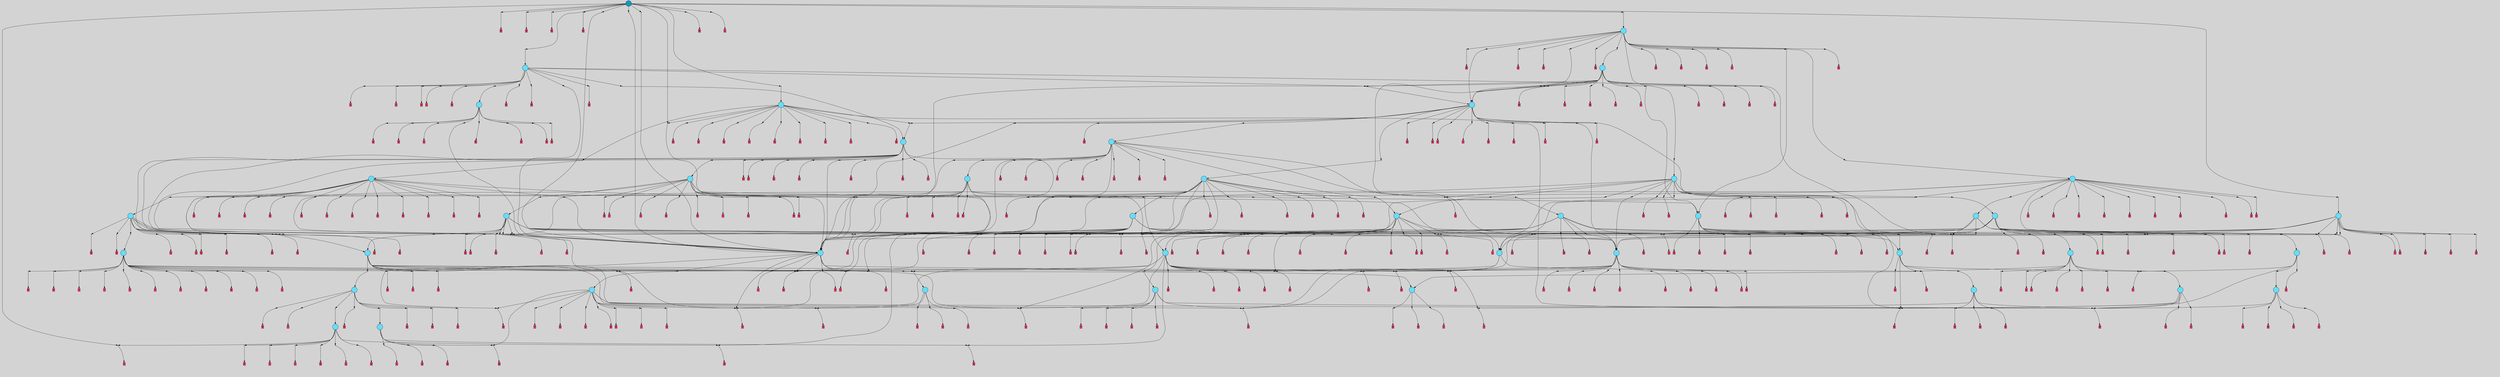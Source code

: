 // File exported with GEGELATI v1.3.1
// On the 2024-07-07 20:18:48
// With the MARL::MarlTPGGraphDotExporter
digraph{
	graph[pad = "0.212, 0.055" bgcolor = lightgray]
	node[shape=circle style = filled label = ""]
		T3 [fillcolor="#66ddff"]
		T141 [fillcolor="#66ddff"]
		T202 [fillcolor="#66ddff"]
		T324 [fillcolor="#66ddff"]
		T497 [fillcolor="#66ddff"]
		T685 [fillcolor="#66ddff"]
		T698 [fillcolor="#66ddff"]
		T826 [fillcolor="#66ddff"]
		T872 [fillcolor="#66ddff"]
		T874 [fillcolor="#66ddff"]
		T970 [fillcolor="#66ddff"]
		T1019 [fillcolor="#66ddff"]
		T1215 [fillcolor="#66ddff"]
		T1220 [fillcolor="#66ddff"]
		T1414 [fillcolor="#66ddff"]
		T1596 [fillcolor="#66ddff"]
		T1913 [fillcolor="#66ddff"]
		T2261 [fillcolor="#66ddff"]
		T2272 [fillcolor="#66ddff"]
		T2520 [fillcolor="#66ddff"]
		T2908 [fillcolor="#66ddff"]
		T2923 [fillcolor="#66ddff"]
		T3868 [fillcolor="#66ddff"]
		T4687 [fillcolor="#66ddff"]
		T4932 [fillcolor="#66ddff"]
		T5117 [fillcolor="#66ddff"]
		T5233 [fillcolor="#66ddff"]
		T5413 [fillcolor="#66ddff"]
		T5523 [fillcolor="#66ddff"]
		T5600 [fillcolor="#66ddff"]
		T5743 [fillcolor="#66ddff"]
		T5767 [fillcolor="#66ddff"]
		T5788 [fillcolor="#66ddff"]
		T5793 [fillcolor="#66ddff"]
		T5865 [fillcolor="#66ddff"]
		T5939 [fillcolor="#66ddff"]
		T6187 [fillcolor="#66ddff"]
		T6761 [fillcolor="#66ddff"]
		T7475 [fillcolor="#66ddff"]
		T7812 [fillcolor="#66ddff"]
		T8216 [fillcolor="#66ddff"]
		T8275 [fillcolor="#66ddff"]
		T8730 [fillcolor="#1199bb"]
		P85824 [fillcolor="#cccccc" shape=point] //
		I85824 [shape=box style=invis label="4|6&2|2#1|3&#92;n4|3&2|7#1|5&#92;n6|7&2|1#4|3&#92;n2|5&2|7#1|2&#92;n7|0&2|0#1|3&#92;n0|3&3|7#1|7&#92;n"]
		P85824 -> I85824[style=invis]
		A64918 [fillcolor="#ff3366" shape=box margin=0.03 width=0 height=0 label="3"]
		T3 -> P85824 -> A64918
		P85825 [fillcolor="#cccccc" shape=point] //
		I85825 [shape=box style=invis label="1|1&4|6#2|0&#92;n6|0&0|3#1|6&#92;n2|3&1|2#4|1&#92;n1|3&3|5#3|0&#92;n7|4&4|1#1|1&#92;n2|4&2|1#2|3&#92;n"]
		P85825 -> I85825[style=invis]
		A64919 [fillcolor="#ff3366" shape=box margin=0.03 width=0 height=0 label="4"]
		T3 -> P85825 -> A64919
		P85826 [fillcolor="#cccccc" shape=point] //
		I85826 [shape=box style=invis label="3|6&1|2#3|5&#92;n3|5&2|5#2|6&#92;n8|6&0|4#2|2&#92;n4|4&0|6#2|3&#92;n"]
		P85826 -> I85826[style=invis]
		A64920 [fillcolor="#ff3366" shape=box margin=0.03 width=0 height=0 label="6"]
		T3 -> P85826 -> A64920
		P85827 [fillcolor="#cccccc" shape=point] //
		I85827 [shape=box style=invis label="8|0&3|1#2|5&#92;n7|6&2|6#1|3&#92;n0|5&3|0#0|1&#92;n7|4&1|0#4|6&#92;n"]
		P85827 -> I85827[style=invis]
		A64921 [fillcolor="#ff3366" shape=box margin=0.03 width=0 height=0 label="5"]
		T141 -> P85827 -> A64921
		P85828 [fillcolor="#cccccc" shape=point] //
		I85828 [shape=box style=invis label="2|2&0|0#0|0&#92;n7|1&1|2#0|6&#92;n4|7&2|5#3|1&#92;n3|4&0|2#0|5&#92;n3|2&0|2#4|6&#92;n1|6&4|3#0|4&#92;n0|5&2|1#0|5&#92;n3|3&3|7#2|4&#92;n"]
		P85828 -> I85828[style=invis]
		A64922 [fillcolor="#ff3366" shape=box margin=0.03 width=0 height=0 label="6"]
		T141 -> P85828 -> A64922
		P85829 [fillcolor="#cccccc" shape=point] //
		I85829 [shape=box style=invis label="6|3&3|0#3|3&#92;n2|0&3|2#1|2&#92;n3|4&3|1#0|1&#92;n8|6&3|3#3|3&#92;n2|2&2|3#0|1&#92;n8|0&3|1#1|1&#92;n"]
		P85829 -> I85829[style=invis]
		A64923 [fillcolor="#ff3366" shape=box margin=0.03 width=0 height=0 label="5"]
		T141 -> P85829 -> A64923
		P85830 [fillcolor="#cccccc" shape=point] //
		I85830 [shape=box style=invis label="5|0&2|5#2|7&#92;n7|7&1|7#4|2&#92;n5|5&1|6#1|7&#92;n5|6&0|7#4|2&#92;n8|4&3|0#0|7&#92;n0|3&1|4#3|7&#92;n"]
		P85830 -> I85830[style=invis]
		A64924 [fillcolor="#ff3366" shape=box margin=0.03 width=0 height=0 label="8"]
		T141 -> P85830 -> A64924
		P85831 [fillcolor="#cccccc" shape=point] //
		I85831 [shape=box style=invis label="7|7&0|7#2|3&#92;n8|0&1|5#2|7&#92;n2|4&3|1#0|6&#92;n7|3&4|6#3|7&#92;n1|7&2|2#4|5&#92;n8|7&0|2#1|7&#92;n5|7&3|1#4|4&#92;n"]
		P85831 -> I85831[style=invis]
		A64925 [fillcolor="#ff3366" shape=box margin=0.03 width=0 height=0 label="1"]
		T141 -> P85831 -> A64925
		P85832 [fillcolor="#cccccc" shape=point] //
		I85832 [shape=box style=invis label="6|5&3|1#2|0&#92;n7|1&4|7#2|7&#92;n1|5&1|0#2|7&#92;n1|2&1|7#1|6&#92;n7|3&4|7#4|7&#92;n5|0&1|6#4|5&#92;n5|3&3|3#0|2&#92;n1|3&4|2#4|4&#92;n"]
		P85832 -> I85832[style=invis]
		T202 -> P85832 -> T141
		T202 -> P85830
		P85833 [fillcolor="#cccccc" shape=point] //
		I85833 [shape=box style=invis label="2|2&2|5#4|4&#92;n2|0&2|5#2|7&#92;n8|6&0|5#0|7&#92;n1|6&0|0#2|3&#92;n5|2&3|4#0|4&#92;n"]
		P85833 -> I85833[style=invis]
		A64926 [fillcolor="#ff3366" shape=box margin=0.03 width=0 height=0 label="3"]
		T202 -> P85833 -> A64926
		P85834 [fillcolor="#cccccc" shape=point] //
		I85834 [shape=box style=invis label="1|2&1|7#1|6&#92;n7|1&4|7#2|7&#92;n1|5&1|0#2|7&#92;n6|5&3|1#2|0&#92;n5|0&3|6#4|5&#92;n5|3&3|3#0|2&#92;n1|3&4|2#4|4&#92;n"]
		P85834 -> I85834[style=invis]
		A64927 [fillcolor="#ff3366" shape=box margin=0.03 width=0 height=0 label="7"]
		T202 -> P85834 -> A64927
		P85835 [fillcolor="#cccccc" shape=point] //
		I85835 [shape=box style=invis label="1|5&1|0#2|7&#92;n7|1&4|7#2|7&#92;n6|5&3|1#2|0&#92;n5|0&3|6#3|5&#92;n5|3&3|3#0|2&#92;n1|3&4|2#4|4&#92;n"]
		P85835 -> I85835[style=invis]
		A64928 [fillcolor="#ff3366" shape=box margin=0.03 width=0 height=0 label="7"]
		T324 -> P85835 -> A64928
		P85836 [fillcolor="#cccccc" shape=point] //
		I85836 [shape=box style=invis label="4|3&2|7#1|5&#92;n1|2&0|3#3|4&#92;n4|6&2|2#1|3&#92;n6|7&2|1#4|3&#92;n2|5&2|7#1|2&#92;n7|0&2|2#1|3&#92;n0|3&3|7#1|7&#92;n"]
		P85836 -> I85836[style=invis]
		A64929 [fillcolor="#ff3366" shape=box margin=0.03 width=0 height=0 label="3"]
		T324 -> P85836 -> A64929
		P85837 [fillcolor="#cccccc" shape=point] //
		I85837 [shape=box style=invis label="2|2&0|0#0|0&#92;n7|1&1|2#0|6&#92;n4|7&2|5#3|1&#92;n3|4&0|2#0|5&#92;n3|2&0|2#4|6&#92;n3|3&3|7#1|4&#92;n0|5&2|1#0|5&#92;n1|6&4|3#0|4&#92;n"]
		P85837 -> I85837[style=invis]
		A64930 [fillcolor="#ff3366" shape=box margin=0.03 width=0 height=0 label="6"]
		T324 -> P85837 -> A64930
		T324 -> P85830
		T324 -> P85837
		P85838 [fillcolor="#cccccc" shape=point] //
		I85838 [shape=box style=invis label="7|5&1|7#2|7&#92;n6|5&3|1#2|0&#92;n3|3&1|5#2|1&#92;n0|4&3|4#2|3&#92;n4|4&4|0#0|4&#92;n5|5&3|6#4|4&#92;n6|3&2|4#3|1&#92;n7|6&2|5#1|7&#92;n"]
		P85838 -> I85838[style=invis]
		A64931 [fillcolor="#ff3366" shape=box margin=0.03 width=0 height=0 label="7"]
		T497 -> P85838 -> A64931
		T497 -> P85830
		P85839 [fillcolor="#cccccc" shape=point] //
		I85839 [shape=box style=invis label="8|7&4|6#4|3&#92;n0|7&1|5#1|3&#92;n7|1&3|1#3|7&#92;n2|2&0|5#4|1&#92;n5|5&2|5#4|2&#92;n2|0&0|7#0|1&#92;n3|4&2|4#0|7&#92;n8|5&1|6#4|3&#92;n6|7&3|1#2|5&#92;n"]
		P85839 -> I85839[style=invis]
		A64932 [fillcolor="#ff3366" shape=box margin=0.03 width=0 height=0 label="0"]
		T497 -> P85839 -> A64932
		T497 -> P85824
		P85840 [fillcolor="#cccccc" shape=point] //
		I85840 [shape=box style=invis label="4|2&0|4#3|2&#92;n4|0&3|0#1|1&#92;n3|7&0|1#1|6&#92;n2|0&4|7#2|4&#92;n5|2&3|0#2|2&#92;n"]
		P85840 -> I85840[style=invis]
		A64933 [fillcolor="#ff3366" shape=box margin=0.03 width=0 height=0 label="2"]
		T497 -> P85840 -> A64933
		P85841 [fillcolor="#cccccc" shape=point] //
		I85841 [shape=box style=invis label="3|5&2|5#2|6&#92;n8|6&1|2#3|5&#92;n2|6&1|5#1|1&#92;n8|6&0|4#2|2&#92;n4|4&0|6#2|3&#92;n"]
		P85841 -> I85841[style=invis]
		A64934 [fillcolor="#ff3366" shape=box margin=0.03 width=0 height=0 label="6"]
		T497 -> P85841 -> A64934
		P85842 [fillcolor="#cccccc" shape=point] //
		I85842 [shape=box style=invis label="0|6&1|2#3|3&#92;n8|5&0|4#4|4&#92;n4|4&1|4#1|7&#92;n1|3&4|5#0|3&#92;n7|0&3|1#3|0&#92;n2|7&0|2#3|3&#92;n3|2&0|1#1|3&#92;n"]
		P85842 -> I85842[style=invis]
		A64935 [fillcolor="#ff3366" shape=box margin=0.03 width=0 height=0 label="6"]
		T685 -> P85842 -> A64935
		P85843 [fillcolor="#cccccc" shape=point] //
		I85843 [shape=box style=invis label="7|2&2|6#2|7&#92;n7|4&4|5#4|6&#92;n8|3&1|3#4|3&#92;n3|3&4|7#1|5&#92;n8|6&4|1#1|7&#92;n5|1&1|7#2|3&#92;n2|3&3|5#4|2&#92;n4|7&4|5#3|0&#92;n1|0&3|1#4|6&#92;n1|2&2|3#0|1&#92;n"]
		P85843 -> I85843[style=invis]
		A64936 [fillcolor="#ff3366" shape=box margin=0.03 width=0 height=0 label="0"]
		T685 -> P85843 -> A64936
		P85844 [fillcolor="#cccccc" shape=point] //
		I85844 [shape=box style=invis label="5|6&1|0#1|6&#92;n8|5&2|0#2|6&#92;n3|5&4|7#4|5&#92;n3|2&1|6#1|2&#92;n8|6&1|4#4|4&#92;n5|1&2|2#3|3&#92;n8|0&0|6#2|1&#92;n0|2&3|7#0|4&#92;n6|1&0|4#2|2&#92;n0|6&0|1#3|2&#92;n"]
		P85844 -> I85844[style=invis]
		A64937 [fillcolor="#ff3366" shape=box margin=0.03 width=0 height=0 label="6"]
		T685 -> P85844 -> A64937
		T685 -> P85830
		P85845 [fillcolor="#cccccc" shape=point] //
		I85845 [shape=box style=invis label="1|2&1|7#1|6&#92;n5|0&3|6#4|5&#92;n7|1&4|7#2|7&#92;n1|5&1|0#2|7&#92;n6|5&3|1#2|0&#92;n8|1&3|0#4|2&#92;n7|3&3|3#0|2&#92;n1|3&4|2#4|4&#92;n"]
		P85845 -> I85845[style=invis]
		A64938 [fillcolor="#ff3366" shape=box margin=0.03 width=0 height=0 label="7"]
		T685 -> P85845 -> A64938
		P85846 [fillcolor="#cccccc" shape=point] //
		I85846 [shape=box style=invis label="2|0&1|1#4|4&#92;n5|5&2|5#2|2&#92;n8|5&1|6#4|1&#92;n4|1&1|0#3|3&#92;n1|3&2|2#4|2&#92;n3|4&2|4#0|3&#92;n1|7&3|0#3|7&#92;n1|7&2|2#0|7&#92;n7|5&4|0#1|4&#92;n1|7&0|1#2|5&#92;n"]
		P85846 -> I85846[style=invis]
		A64939 [fillcolor="#ff3366" shape=box margin=0.03 width=0 height=0 label="7"]
		T698 -> P85846 -> A64939
		P85847 [fillcolor="#cccccc" shape=point] //
		I85847 [shape=box style=invis label="2|4&2|1#2|3&#92;n1|1&4|6#2|0&#92;n1|3&3|3#3|6&#92;n7|3&0|0#2|2&#92;n0|0&0|3#0|7&#92;n5|1&2|3#3|4&#92;n2|3&1|2#4|1&#92;n"]
		P85847 -> I85847[style=invis]
		A64940 [fillcolor="#ff3366" shape=box margin=0.03 width=0 height=0 label="4"]
		T698 -> P85847 -> A64940
		P85848 [fillcolor="#cccccc" shape=point] //
		I85848 [shape=box style=invis label="8|3&3|5#4|6&#92;n1|6&0|4#2|7&#92;n8|2&4|7#1|1&#92;n0|3&0|7#0|6&#92;n5|0&4|3#1|5&#92;n4|6&4|4#0|0&#92;n3|3&2|1#1|2&#92;n2|3&2|5#0|6&#92;n"]
		P85848 -> I85848[style=invis]
		A64941 [fillcolor="#ff3366" shape=box margin=0.03 width=0 height=0 label="0"]
		T698 -> P85848 -> A64941
		P85849 [fillcolor="#cccccc" shape=point] //
		I85849 [shape=box style=invis label="0|3&0|7#1|6&#92;n7|0&2|2#1|3&#92;n6|6&0|2#3|6&#92;n6|3&3|0#2|6&#92;n4|6&2|7#1|2&#92;n4|3&2|7#1|5&#92;n5|7&0|7#4|0&#92;n"]
		P85849 -> I85849[style=invis]
		A64942 [fillcolor="#ff3366" shape=box margin=0.03 width=0 height=0 label="3"]
		T826 -> P85849 -> A64942
		P85850 [fillcolor="#cccccc" shape=point] //
		I85850 [shape=box style=invis label="6|5&3|1#2|0&#92;n1|2&1|7#1|6&#92;n7|1&4|7#2|7&#92;n5|4&3|3#0|2&#92;n6|0&2|0#3|0&#92;n5|0&3|6#4|5&#92;n1|1&1|0#2|7&#92;n"]
		P85850 -> I85850[style=invis]
		A64943 [fillcolor="#ff3366" shape=box margin=0.03 width=0 height=0 label="3"]
		T826 -> P85850 -> A64943
		P85851 [fillcolor="#cccccc" shape=point] //
		I85851 [shape=box style=invis label="0|0&0|0#1|7&#92;n2|2&4|3#2|6&#92;n3|1&0|6#1|3&#92;n5|5&0|0#1|4&#92;n4|7&1|1#1|5&#92;n5|1&1|6#3|3&#92;n3|6&3|2#1|1&#92;n1|2&1|2#0|5&#92;n2|3&3|5#4|3&#92;n6|4&4|1#4|6&#92;n"]
		P85851 -> I85851[style=invis]
		A64944 [fillcolor="#ff3366" shape=box margin=0.03 width=0 height=0 label="0"]
		T826 -> P85851 -> A64944
		P85852 [fillcolor="#cccccc" shape=point] //
		I85852 [shape=box style=invis label="1|2&1|7#1|6&#92;n5|0&3|6#4|5&#92;n1|5&1|0#2|7&#92;n6|5&3|1#2|0&#92;n7|1&4|7#2|7&#92;n4|3&3|3#0|2&#92;n1|3&4|2#4|4&#92;n"]
		P85852 -> I85852[style=invis]
		A64945 [fillcolor="#ff3366" shape=box margin=0.03 width=0 height=0 label="7"]
		T826 -> P85852 -> A64945
		P85853 [fillcolor="#cccccc" shape=point] //
		I85853 [shape=box style=invis label="6|7&2|1#4|3&#92;n4|3&2|7#1|5&#92;n4|6&0|2#1|3&#92;n2|5&2|7#1|2&#92;n7|0&2|0#1|3&#92;n0|3&3|7#1|7&#92;n"]
		P85853 -> I85853[style=invis]
		A64946 [fillcolor="#ff3366" shape=box margin=0.03 width=0 height=0 label="3"]
		T872 -> P85853 -> A64946
		P85854 [fillcolor="#cccccc" shape=point] //
		I85854 [shape=box style=invis label="1|7&0|0#3|3&#92;n8|2&2|1#2|4&#92;n5|0&2|0#2|7&#92;n2|2&2|5#4|4&#92;n1|5&1|2#4|0&#92;n"]
		P85854 -> I85854[style=invis]
		A64947 [fillcolor="#ff3366" shape=box margin=0.03 width=0 height=0 label="3"]
		T872 -> P85854 -> A64947
		P85855 [fillcolor="#cccccc" shape=point] //
		I85855 [shape=box style=invis label="3|4&3|5#4|3&#92;n8|1&4|1#2|6&#92;n1|6&0|0#2|3&#92;n0|0&2|5#0|5&#92;n"]
		P85855 -> I85855[style=invis]
		A64948 [fillcolor="#ff3366" shape=box margin=0.03 width=0 height=0 label="3"]
		T872 -> P85855 -> A64948
		P85856 [fillcolor="#cccccc" shape=point] //
		I85856 [shape=box style=invis label="6|5&3|1#2|0&#92;n7|1&4|7#2|7&#92;n1|5&4|0#2|7&#92;n1|0&3|3#2|1&#92;n1|2&1|7#1|6&#92;n5|3&3|3#0|2&#92;n1|3&4|2#4|4&#92;n"]
		P85856 -> I85856[style=invis]
		A64949 [fillcolor="#ff3366" shape=box margin=0.03 width=0 height=0 label="7"]
		T872 -> P85856 -> A64949
		P85857 [fillcolor="#cccccc" shape=point] //
		I85857 [shape=box style=invis label="3|2&4|2#3|6&#92;n1|7&2|7#2|6&#92;n6|1&4|3#1|3&#92;n6|4&1|6#3|2&#92;n"]
		P85857 -> I85857[style=invis]
		A64950 [fillcolor="#ff3366" shape=box margin=0.03 width=0 height=0 label="1"]
		T872 -> P85857 -> A64950
		P85858 [fillcolor="#cccccc" shape=point] //
		I85858 [shape=box style=invis label="5|3&3|3#0|2&#92;n7|1&4|7#2|7&#92;n3|1&4|3#0|2&#92;n6|5&3|1#2|0&#92;n5|0&3|6#4|5&#92;n1|2&1|7#1|6&#92;n1|3&4|2#4|4&#92;n"]
		P85858 -> I85858[style=invis]
		A64951 [fillcolor="#ff3366" shape=box margin=0.03 width=0 height=0 label="7"]
		T872 -> P85858 -> A64951
		P85859 [fillcolor="#cccccc" shape=point] //
		I85859 [shape=box style=invis label="3|2&4|0#0|4&#92;n4|2&4|0#4|0&#92;n8|3&0|5#0|5&#92;n2|4&3|1#2|2&#92;n1|0&1|1#0|7&#92;n5|4&1|6#3|3&#92;n"]
		P85859 -> I85859[style=invis]
		A64952 [fillcolor="#ff3366" shape=box margin=0.03 width=0 height=0 label="6"]
		T872 -> P85859 -> A64952
		P85860 [fillcolor="#cccccc" shape=point] //
		I85860 [shape=box style=invis label="8|6&2|6#3|2&#92;n4|0&3|4#3|7&#92;n4|0&3|1#1|1&#92;n"]
		P85860 -> I85860[style=invis]
		A64953 [fillcolor="#ff3366" shape=box margin=0.03 width=0 height=0 label="1"]
		T872 -> P85860 -> A64953
		P85861 [fillcolor="#cccccc" shape=point] //
		I85861 [shape=box style=invis label="5|3&3|4#0|4&#92;n2|0&2|5#2|7&#92;n8|7&0|5#0|7&#92;n"]
		P85861 -> I85861[style=invis]
		A64954 [fillcolor="#ff3366" shape=box margin=0.03 width=0 height=0 label="1"]
		T874 -> P85861 -> A64954
		P85862 [fillcolor="#cccccc" shape=point] //
		I85862 [shape=box style=invis label="3|0&4|4#2|7&#92;n0|6&0|6#4|5&#92;n2|4&3|5#1|4&#92;n4|3&2|7#3|6&#92;n7|3&4|5#3|0&#92;n7|1&1|4#1|4&#92;n"]
		P85862 -> I85862[style=invis]
		A64955 [fillcolor="#ff3366" shape=box margin=0.03 width=0 height=0 label="8"]
		T874 -> P85862 -> A64955
		P85863 [fillcolor="#cccccc" shape=point] //
		I85863 [shape=box style=invis label="0|3&1|4#3|7&#92;n7|6&0|4#0|7&#92;n7|7&1|7#4|2&#92;n5|0&1|5#2|7&#92;n8|3&2|5#0|4&#92;n4|3&2|5#1|0&#92;n3|2&3|0#2|6&#92;n5|5&1|6#1|7&#92;n4|7&2|4#3|1&#92;n4|7&1|7#1|1&#92;n"]
		P85863 -> I85863[style=invis]
		A64956 [fillcolor="#ff3366" shape=box margin=0.03 width=0 height=0 label="8"]
		T874 -> P85863 -> A64956
		P85864 [fillcolor="#cccccc" shape=point] //
		I85864 [shape=box style=invis label="0|2&3|7#1|7&#92;n4|3&2|7#1|5&#92;n6|7&2|1#4|3&#92;n2|5&2|7#1|2&#92;n7|0&4|0#1|3&#92;n4|6&2|2#1|3&#92;n"]
		P85864 -> I85864[style=invis]
		A64957 [fillcolor="#ff3366" shape=box margin=0.03 width=0 height=0 label="3"]
		T874 -> P85864 -> A64957
		P85865 [fillcolor="#cccccc" shape=point] //
		I85865 [shape=box style=invis label="2|0&0|0#4|7&#92;n4|2&3|5#2|5&#92;n4|5&4|1#1|2&#92;n3|3&3|0#1|4&#92;n3|6&4|2#2|1&#92;n5|3&1|4#2|5&#92;n6|0&3|4#1|0&#92;n8|6&3|3#0|1&#92;n4|1&2|6#0|4&#92;n"]
		P85865 -> I85865[style=invis]
		A64958 [fillcolor="#ff3366" shape=box margin=0.03 width=0 height=0 label="3"]
		T874 -> P85865 -> A64958
		T970 -> P85825
		T970 -> P85837
		T970 -> P85834
		P85866 [fillcolor="#cccccc" shape=point] //
		I85866 [shape=box style=invis label="4|6&2|2#1|3&#92;n2|5&2|7#1|2&#92;n8|0&2|0#1|3&#92;n4|0&2|7#1|5&#92;n0|3&3|7#1|7&#92;n1|4&3|6#0|0&#92;n6|7&2|1#4|3&#92;n"]
		P85866 -> I85866[style=invis]
		A64959 [fillcolor="#ff3366" shape=box margin=0.03 width=0 height=0 label="3"]
		T970 -> P85866 -> A64959
		P85867 [fillcolor="#cccccc" shape=point] //
		I85867 [shape=box style=invis label="7|6&2|1#1|2&#92;n2|5&2|2#3|5&#92;n2|0&2|5#1|7&#92;n3|3&1|7#3|6&#92;n2|1&0|2#4|3&#92;n"]
		P85867 -> I85867[style=invis]
		T970 -> P85867 -> T685
		P85868 [fillcolor="#cccccc" shape=point] //
		I85868 [shape=box style=invis label="8|7&1|6#1|6&#92;n6|0&4|1#0|0&#92;n3|7&0|6#1|5&#92;n2|5&2|0#2|3&#92;n"]
		P85868 -> I85868[style=invis]
		A64960 [fillcolor="#ff3366" shape=box margin=0.03 width=0 height=0 label="6"]
		T1019 -> P85868 -> A64960
		P85869 [fillcolor="#cccccc" shape=point] //
		I85869 [shape=box style=invis label="2|2&0|0#0|0&#92;n7|1&1|2#0|6&#92;n3|2&0|2#4|6&#92;n3|4&0|2#0|5&#92;n4|7&2|5#3|1&#92;n3|3&3|7#1|4&#92;n0|5&2|1#0|5&#92;n5|6&4|3#0|4&#92;n"]
		P85869 -> I85869[style=invis]
		A64961 [fillcolor="#ff3366" shape=box margin=0.03 width=0 height=0 label="6"]
		T1019 -> P85869 -> A64961
		T1019 -> P85826
		P85870 [fillcolor="#cccccc" shape=point] //
		I85870 [shape=box style=invis label="0|3&1|4#3|7&#92;n7|7&1|7#4|2&#92;n8|5&3|0#0|2&#92;n3|3&1|6#4|1&#92;n5|0&2|5#2|7&#92;n"]
		P85870 -> I85870[style=invis]
		T1019 -> P85870 -> T826
		P85871 [fillcolor="#cccccc" shape=point] //
		I85871 [shape=box style=invis label="5|1&2|5#2|2&#92;n4|6&4|6#3|5&#92;n3|0&2|1#0|2&#92;n"]
		P85871 -> I85871[style=invis]
		A64962 [fillcolor="#ff3366" shape=box margin=0.03 width=0 height=0 label="7"]
		T1019 -> P85871 -> A64962
		P85872 [fillcolor="#cccccc" shape=point] //
		I85872 [shape=box style=invis label="4|4&0|6#1|3&#92;n3|0&2|1#1|2&#92;n"]
		P85872 -> I85872[style=invis]
		A64963 [fillcolor="#ff3366" shape=box margin=0.03 width=0 height=0 label="6"]
		T1019 -> P85872 -> A64963
		T1019 -> P85864
		P85873 [fillcolor="#cccccc" shape=point] //
		I85873 [shape=box style=invis label="8|6&0|5#0|7&#92;n2|0&2|5#2|7&#92;n1|6&0|0#2|3&#92;n5|3&3|4#0|4&#92;n"]
		P85873 -> I85873[style=invis]
		A64964 [fillcolor="#ff3366" shape=box margin=0.03 width=0 height=0 label="1"]
		T1019 -> P85873 -> A64964
		P85874 [fillcolor="#cccccc" shape=point] //
		I85874 [shape=box style=invis label="1|6&3|7#1|7&#92;n0|2&1|3#0|4&#92;n6|1&1|3#4|1&#92;n1|5&1|0#2|7&#92;n4|7&3|1#2|1&#92;n6|0&0|6#4|1&#92;n8|6&2|1#4|2&#92;n7|1&2|7#2|7&#92;n2|7&3|7#1|3&#92;n"]
		P85874 -> I85874[style=invis]
		A64965 [fillcolor="#ff3366" shape=box margin=0.03 width=0 height=0 label="7"]
		T1019 -> P85874 -> A64965
		T1019 -> P85845
		P85875 [fillcolor="#cccccc" shape=point] //
		I85875 [shape=box style=invis label="1|3&0|6#2|6&#92;n2|7&1|7#4|1&#92;n6|6&3|7#3|3&#92;n5|0&3|1#2|5&#92;n7|2&1|5#2|3&#92;n7|7&4|6#1|5&#92;n"]
		P85875 -> I85875[style=invis]
		A64966 [fillcolor="#ff3366" shape=box margin=0.03 width=0 height=0 label="4"]
		T1019 -> P85875 -> A64966
		P85876 [fillcolor="#cccccc" shape=point] //
		I85876 [shape=box style=invis label="0|3&3|7#1|7&#92;n1|2&0|3#0|4&#92;n2|6&0|4#3|7&#92;n2|5&2|7#1|2&#92;n7|0&2|2#1|3&#92;n4|1&1|4#4|7&#92;n4|6&2|2#1|3&#92;n6|7&4|1#4|3&#92;n"]
		P85876 -> I85876[style=invis]
		A64967 [fillcolor="#ff3366" shape=box margin=0.03 width=0 height=0 label="3"]
		T1019 -> P85876 -> A64967
		P85877 [fillcolor="#cccccc" shape=point] //
		I85877 [shape=box style=invis label="0|0&0|0#1|7&#92;n3|6&3|2#1|1&#92;n3|1&0|6#1|3&#92;n5|5&0|0#1|4&#92;n4|7&1|1#1|5&#92;n5|1&1|6#3|3&#92;n2|2&4|3#2|6&#92;n1|2&2|2#0|5&#92;n2|3&3|5#4|3&#92;n6|4&4|1#4|6&#92;n"]
		P85877 -> I85877[style=invis]
		A64968 [fillcolor="#ff3366" shape=box margin=0.03 width=0 height=0 label="0"]
		T1215 -> P85877 -> A64968
		P85878 [fillcolor="#cccccc" shape=point] //
		I85878 [shape=box style=invis label="1|2&0|2#0|6&#92;n2|3&3|5#4|2&#92;n4|7&1|1#1|5&#92;n5|1&1|0#2|3&#92;n4|7&4|5#3|7&#92;n7|4&4|3#4|6&#92;n8|6&4|1#1|0&#92;n1|6&1|5#1|1&#92;n"]
		P85878 -> I85878[style=invis]
		A64969 [fillcolor="#ff3366" shape=box margin=0.03 width=0 height=0 label="0"]
		T1215 -> P85878 -> A64969
		P85879 [fillcolor="#cccccc" shape=point] //
		I85879 [shape=box style=invis label="0|5&3|5#2|1&#92;n4|4&0|6#4|5&#92;n7|0&2|7#3|5&#92;n4|7&3|2#3|3&#92;n7|7&2|2#1|4&#92;n1|7&1|7#3|0&#92;n4|2&4|3#4|5&#92;n5|7&3|6#3|5&#92;n"]
		P85879 -> I85879[style=invis]
		A64970 [fillcolor="#ff3366" shape=box margin=0.03 width=0 height=0 label="3"]
		T1215 -> P85879 -> A64970
		P85880 [fillcolor="#cccccc" shape=point] //
		I85880 [shape=box style=invis label="2|5&4|7#2|4&#92;n4|2&0|4#3|2&#92;n8|6&1|5#0|6&#92;n5|2&3|0#2|2&#92;n5|7&2|0#1|1&#92;n6|0&0|6#1|3&#92;n"]
		P85880 -> I85880[style=invis]
		A64971 [fillcolor="#ff3366" shape=box margin=0.03 width=0 height=0 label="1"]
		T1215 -> P85880 -> A64971
		P85881 [fillcolor="#cccccc" shape=point] //
		I85881 [shape=box style=invis label="5|0&2|5#2|7&#92;n1|5&3|6#1|7&#92;n5|6&0|7#4|2&#92;n8|4&0|3#2|0&#92;n7|7&1|7#4|2&#92;n8|4&3|0#0|7&#92;n0|3&1|4#3|7&#92;n"]
		P85881 -> I85881[style=invis]
		A64972 [fillcolor="#ff3366" shape=box margin=0.03 width=0 height=0 label="8"]
		T1215 -> P85881 -> A64972
		P85882 [fillcolor="#cccccc" shape=point] //
		I85882 [shape=box style=invis label="6|3&2|4#2|1&#92;n5|7&2|2#1|6&#92;n4|7&3|3#2|5&#92;n3|3&1|5#4|1&#92;n5|5&3|6#4|4&#92;n7|0&2|5#3|7&#92;n"]
		P85882 -> I85882[style=invis]
		A64973 [fillcolor="#ff3366" shape=box margin=0.03 width=0 height=0 label="7"]
		T1215 -> P85882 -> A64973
		P85883 [fillcolor="#cccccc" shape=point] //
		I85883 [shape=box style=invis label="3|4&2|4#0|5&#92;n3|7&3|5#0|5&#92;n1|7&2|2#0|7&#92;n4|1&1|0#3|3&#92;n5|5&2|5#2|2&#92;n7|0&3|1#3|7&#92;n8|5&1|6#4|1&#92;n"]
		P85883 -> I85883[style=invis]
		A64974 [fillcolor="#ff3366" shape=box margin=0.03 width=0 height=0 label="7"]
		T1215 -> P85883 -> A64974
		T1215 -> P85869
		P85884 [fillcolor="#cccccc" shape=point] //
		I85884 [shape=box style=invis label="2|2&2|5#4|4&#92;n0|0&2|5#2|7&#92;n1|6&0|0#2|3&#92;n8|6&0|5#0|7&#92;n"]
		P85884 -> I85884[style=invis]
		A64975 [fillcolor="#ff3366" shape=box margin=0.03 width=0 height=0 label="3"]
		T1215 -> P85884 -> A64975
		P85885 [fillcolor="#cccccc" shape=point] //
		I85885 [shape=box style=invis label="8|4&1|6#1|6&#92;n2|3&3|6#0|0&#92;n3|7&0|6#1|5&#92;n6|0&4|1#0|0&#92;n"]
		P85885 -> I85885[style=invis]
		A64976 [fillcolor="#ff3366" shape=box margin=0.03 width=0 height=0 label="6"]
		T1215 -> P85885 -> A64976
		T1215 -> P85871
		T1215 -> P85824
		P85886 [fillcolor="#cccccc" shape=point] //
		I85886 [shape=box style=invis label="1|2&1|7#1|6&#92;n1|3&4|2#4|4&#92;n4|0&1|6#3|1&#92;n1|5&1|0#1|7&#92;n6|5&3|1#2|0&#92;n5|0&3|6#4|5&#92;n5|3&3|3#0|2&#92;n7|1&4|7#2|7&#92;n"]
		P85886 -> I85886[style=invis]
		A64977 [fillcolor="#ff3366" shape=box margin=0.03 width=0 height=0 label="7"]
		T1215 -> P85886 -> A64977
		P85887 [fillcolor="#cccccc" shape=point] //
		I85887 [shape=box style=invis label="3|6&1|2#3|5&#92;n4|4&0|6#2|3&#92;n3|0&4|3#2|3&#92;n3|5&2|5#2|5&#92;n"]
		P85887 -> I85887[style=invis]
		A64978 [fillcolor="#ff3366" shape=box margin=0.03 width=0 height=0 label="6"]
		T1220 -> P85887 -> A64978
		T1220 -> P85884
		P85888 [fillcolor="#cccccc" shape=point] //
		I85888 [shape=box style=invis label="3|0&2|1#0|5&#92;n5|1&2|5#2|2&#92;n"]
		P85888 -> I85888[style=invis]
		A64979 [fillcolor="#ff3366" shape=box margin=0.03 width=0 height=0 label="7"]
		T1220 -> P85888 -> A64979
		P85889 [fillcolor="#cccccc" shape=point] //
		I85889 [shape=box style=invis label="2|3&3|1#2|7&#92;n8|5&2|6#3|4&#92;n5|0&3|7#3|2&#92;n0|3&0|5#1|7&#92;n6|0&2|6#3|5&#92;n6|2&2|7#2|3&#92;n4|6&2|6#0|0&#92;n"]
		P85889 -> I85889[style=invis]
		A64980 [fillcolor="#ff3366" shape=box margin=0.03 width=0 height=0 label="0"]
		T1220 -> P85889 -> A64980
		T1220 -> P85873
		P85890 [fillcolor="#cccccc" shape=point] //
		I85890 [shape=box style=invis label="6|7&2|4#4|3&#92;n1|2&0|3#3|4&#92;n4|6&2|2#1|3&#92;n4|3&2|7#1|5&#92;n7|0&3|3#0|6&#92;n2|5&2|7#1|2&#92;n7|0&2|2#1|3&#92;n0|3&3|7#1|7&#92;n"]
		P85890 -> I85890[style=invis]
		A64981 [fillcolor="#ff3366" shape=box margin=0.03 width=0 height=0 label="3"]
		T1220 -> P85890 -> A64981
		T1220 -> P85862
		P85891 [fillcolor="#cccccc" shape=point] //
		I85891 [shape=box style=invis label="7|3&1|2#0|6&#92;n1|6&4|3#0|4&#92;n3|4&0|7#4|7&#92;n6|7&4|2#1|7&#92;n3|2&0|2#4|6&#92;n3|4&3|7#1|4&#92;n8|7&2|4#3|1&#92;n0|5&2|1#0|0&#92;n7|0&1|1#2|1&#92;n"]
		P85891 -> I85891[style=invis]
		A64982 [fillcolor="#ff3366" shape=box margin=0.03 width=0 height=0 label="6"]
		T1220 -> P85891 -> A64982
		P85892 [fillcolor="#cccccc" shape=point] //
		I85892 [shape=box style=invis label="4|6&2|5#2|2&#92;n5|0&1|7#0|2&#92;n8|3&3|5#4|4&#92;n1|3&1|6#0|4&#92;n4|6&4|4#0|0&#92;n0|3&2|7#0|6&#92;n4|6&2|1#0|6&#92;n5|3&0|1#2|0&#92;n"]
		P85892 -> I85892[style=invis]
		A64983 [fillcolor="#ff3366" shape=box margin=0.03 width=0 height=0 label="5"]
		T1220 -> P85892 -> A64983
		T1220 -> P85824
		P85893 [fillcolor="#cccccc" shape=point] //
		I85893 [shape=box style=invis label="8|3&0|4#0|6&#92;n3|0&2|2#3|4&#92;n"]
		P85893 -> I85893[style=invis]
		A64984 [fillcolor="#ff3366" shape=box margin=0.03 width=0 height=0 label="7"]
		T1220 -> P85893 -> A64984
		P85894 [fillcolor="#cccccc" shape=point] //
		I85894 [shape=box style=invis label="2|6&2|5#2|7&#92;n4|0&2|5#0|6&#92;n5|5&1|4#0|4&#92;n5|2&1|5#4|4&#92;n"]
		P85894 -> I85894[style=invis]
		A64985 [fillcolor="#ff3366" shape=box margin=0.03 width=0 height=0 label="3"]
		T1220 -> P85894 -> A64985
		T1220 -> P85830
		P85895 [fillcolor="#cccccc" shape=point] //
		I85895 [shape=box style=invis label="5|3&3|6#4|7&#92;n2|3&3|6#0|0&#92;n1|7&4|4#1|3&#92;n4|0&4|1#0|0&#92;n8|4&1|6#1|6&#92;n"]
		P85895 -> I85895[style=invis]
		T1414 -> P85895 -> T874
		P85896 [fillcolor="#cccccc" shape=point] //
		I85896 [shape=box style=invis label="2|0&0|5#0|0&#92;n6|0&4|7#1|2&#92;n7|5&4|5#4|4&#92;n8|7&3|6#3|4&#92;n7|7&0|2#0|6&#92;n8|5&3|5#1|1&#92;n3|2&1|6#0|5&#92;n"]
		P85896 -> I85896[style=invis]
		A64986 [fillcolor="#ff3366" shape=box margin=0.03 width=0 height=0 label="6"]
		T1414 -> P85896 -> A64986
		P85897 [fillcolor="#cccccc" shape=point] //
		I85897 [shape=box style=invis label="1|0&1|7#1|2&#92;n4|1&1|7#1|5&#92;n8|3&4|7#4|0&#92;n8|4&0|2#1|4&#92;n"]
		P85897 -> I85897[style=invis]
		A64987 [fillcolor="#ff3366" shape=box margin=0.03 width=0 height=0 label="6"]
		T1414 -> P85897 -> A64987
		P85898 [fillcolor="#cccccc" shape=point] //
		I85898 [shape=box style=invis label="2|2&0|5#4|4&#92;n8|6&0|5#0|7&#92;n1|6&0|0#2|3&#92;n0|0&2|5#2|7&#92;n"]
		P85898 -> I85898[style=invis]
		A64988 [fillcolor="#ff3366" shape=box margin=0.03 width=0 height=0 label="3"]
		T1414 -> P85898 -> A64988
		P85899 [fillcolor="#cccccc" shape=point] //
		I85899 [shape=box style=invis label="6|7&0|3#3|5&#92;n3|1&0|3#1|6&#92;n7|2&2|4#0|6&#92;n1|0&4|4#2|6&#92;n7|6&0|4#0|2&#92;n"]
		P85899 -> I85899[style=invis]
		A64989 [fillcolor="#ff3366" shape=box margin=0.03 width=0 height=0 label="6"]
		T1414 -> P85899 -> A64989
		P85900 [fillcolor="#cccccc" shape=point] //
		I85900 [shape=box style=invis label="5|4&4|2#4|4&#92;n3|0&2|1#0|2&#92;n5|1&2|5#2|2&#92;n"]
		P85900 -> I85900[style=invis]
		A64990 [fillcolor="#ff3366" shape=box margin=0.03 width=0 height=0 label="7"]
		T1414 -> P85900 -> A64990
		P85901 [fillcolor="#cccccc" shape=point] //
		I85901 [shape=box style=invis label="2|5&2|7#1|2&#92;n4|3&2|7#1|5&#92;n6|7&4|1#4|3&#92;n7|0&2|0#1|3&#92;n4|6&4|2#1|3&#92;n0|3&3|7#1|7&#92;n"]
		P85901 -> I85901[style=invis]
		T1414 -> P85901 -> T872
		P85902 [fillcolor="#cccccc" shape=point] //
		I85902 [shape=box style=invis label="2|3&3|5#4|3&#92;n2|2&0|3#2|6&#92;n0|0&0|0#1|7&#92;n3|1&0|6#1|3&#92;n4|3&1|1#1|5&#92;n5|1&1|6#3|3&#92;n3|6&3|2#1|1&#92;n1|2&1|2#0|5&#92;n0|7&3|4#0|0&#92;n6|4&4|1#4|6&#92;n"]
		P85902 -> I85902[style=invis]
		A64991 [fillcolor="#ff3366" shape=box margin=0.03 width=0 height=0 label="0"]
		T1414 -> P85902 -> A64991
		P85903 [fillcolor="#cccccc" shape=point] //
		I85903 [shape=box style=invis label="1|4&0|7#2|6&#92;n2|7&3|5#3|2&#92;n0|0&2|0#1|3&#92;n2|5&0|1#3|1&#92;n"]
		P85903 -> I85903[style=invis]
		A64992 [fillcolor="#ff3366" shape=box margin=0.03 width=0 height=0 label="3"]
		T1596 -> P85903 -> A64992
		P85904 [fillcolor="#cccccc" shape=point] //
		I85904 [shape=box style=invis label="6|4&0|2#4|1&#92;n4|6&1|4#3|7&#92;n0|2&4|5#0|0&#92;n3|7&0|2#2|0&#92;n7|2&0|1#4|1&#92;n2|4&1|3#0|5&#92;n3|0&4|0#0|6&#92;n0|7&2|3#0|0&#92;n"]
		P85904 -> I85904[style=invis]
		A64993 [fillcolor="#ff3366" shape=box margin=0.03 width=0 height=0 label="7"]
		T1596 -> P85904 -> A64993
		P85905 [fillcolor="#cccccc" shape=point] //
		I85905 [shape=box style=invis label="0|6&1|7#4|5&#92;n6|4&2|0#3|0&#92;n2|3&2|5#3|6&#92;n4|0&3|4#0|4&#92;n8|2&0|7#4|1&#92;n5|4&1|7#0|2&#92;n0|5&1|6#4|6&#92;n4|3&2|1#1|2&#92;n"]
		P85905 -> I85905[style=invis]
		T1596 -> P85905 -> T324
		P85906 [fillcolor="#cccccc" shape=point] //
		I85906 [shape=box style=invis label="5|0&1|2#2|7&#92;n5|0&1|1#2|2&#92;n0|7&1|6#1|2&#92;n7|2&0|5#3|3&#92;n5|1&1|4#4|2&#92;n3|0&2|0#0|2&#92;n3|0&4|5#1|0&#92;n"]
		P85906 -> I85906[style=invis]
		A64994 [fillcolor="#ff3366" shape=box margin=0.03 width=0 height=0 label="7"]
		T1596 -> P85906 -> A64994
		P85907 [fillcolor="#cccccc" shape=point] //
		I85907 [shape=box style=invis label="0|0&0|0#1|7&#92;n2|2&4|3#2|6&#92;n6|4&4|1#4|6&#92;n5|5&0|0#1|4&#92;n4|7&1|1#1|5&#92;n5|1&1|6#3|3&#92;n3|6&3|2#1|1&#92;n1|2&4|2#0|5&#92;n2|3&3|5#4|3&#92;n3|1&0|6#1|3&#92;n"]
		P85907 -> I85907[style=invis]
		A64995 [fillcolor="#ff3366" shape=box margin=0.03 width=0 height=0 label="0"]
		T1596 -> P85907 -> A64995
		P85908 [fillcolor="#cccccc" shape=point] //
		I85908 [shape=box style=invis label="3|2&1|1#1|7&#92;n5|7&1|3#0|0&#92;n6|0&4|3#2|1&#92;n8|3&4|3#3|4&#92;n0|4&3|3#4|2&#92;n1|5&2|4#3|0&#92;n1|1&1|6#1|3&#92;n7|3&2|3#1|4&#92;n"]
		P85908 -> I85908[style=invis]
		T1596 -> P85908 -> T698
		P85909 [fillcolor="#cccccc" shape=point] //
		I85909 [shape=box style=invis label="2|4&2|1#2|3&#92;n7|4&4|1#1|1&#92;n6|0&0|3#1|6&#92;n2|3&1|2#4|1&#92;n1|1&4|6#2|0&#92;n6|3&2|5#3|0&#92;n5|0&3|7#3|3&#92;n4|6&3|4#1|2&#92;n"]
		P85909 -> I85909[style=invis]
		A64996 [fillcolor="#ff3366" shape=box margin=0.03 width=0 height=0 label="4"]
		T1596 -> P85909 -> A64996
		P85910 [fillcolor="#cccccc" shape=point] //
		I85910 [shape=box style=invis label="3|0&4|3#2|4&#92;n4|4&0|6#2|3&#92;n3|6&1|2#3|5&#92;n3|5&2|5#2|5&#92;n"]
		P85910 -> I85910[style=invis]
		A64997 [fillcolor="#ff3366" shape=box margin=0.03 width=0 height=0 label="6"]
		T1596 -> P85910 -> A64997
		T1913 -> P85826
		T1913 -> P85872
		P85911 [fillcolor="#cccccc" shape=point] //
		I85911 [shape=box style=invis label="5|0&3|4#1|7&#92;n2|0&2|5#2|7&#92;n8|6&0|5#0|7&#92;n5|3&3|4#0|4&#92;n1|1&0|4#2|0&#92;n"]
		P85911 -> I85911[style=invis]
		T1913 -> P85911 -> T698
		P85912 [fillcolor="#cccccc" shape=point] //
		I85912 [shape=box style=invis label="4|1&1|0#4|3&#92;n1|7&2|6#0|7&#92;n3|0&2|7#0|2&#92;n8|2&4|3#4|3&#92;n2|6&0|2#1|4&#92;n6|7&3|1#2|5&#92;n5|3&2|0#3|0&#92;n8|5&1|6#4|1&#92;n"]
		P85912 -> I85912[style=invis]
		T1913 -> P85912 -> T1414
		T1913 -> P85850
		P85913 [fillcolor="#cccccc" shape=point] //
		I85913 [shape=box style=invis label="4|6&2|2#1|3&#92;n4|3&2|7#1|5&#92;n6|7&2|1#4|3&#92;n2|5&2|7#1|2&#92;n7|0&2|0#1|3&#92;n7|2&4|2#0|1&#92;n4|3&3|7#1|7&#92;n"]
		P85913 -> I85913[style=invis]
		A64998 [fillcolor="#ff3366" shape=box margin=0.03 width=0 height=0 label="3"]
		T1913 -> P85913 -> A64998
		P85914 [fillcolor="#cccccc" shape=point] //
		I85914 [shape=box style=invis label="6|1&1|2#0|6&#92;n4|7&2|5#3|1&#92;n3|4&0|2#0|7&#92;n3|3&3|7#1|4&#92;n8|7&2|4#1|4&#92;n5|0&4|6#0|5&#92;n0|5&0|1#0|5&#92;n1|6&4|3#0|4&#92;n"]
		P85914 -> I85914[style=invis]
		A64999 [fillcolor="#ff3366" shape=box margin=0.03 width=0 height=0 label="6"]
		T1913 -> P85914 -> A64999
		P85915 [fillcolor="#cccccc" shape=point] //
		I85915 [shape=box style=invis label="3|0&2|1#0|2&#92;n4|6&4|6#3|5&#92;n0|7&1|3#3|6&#92;n"]
		P85915 -> I85915[style=invis]
		A65000 [fillcolor="#ff3366" shape=box margin=0.03 width=0 height=0 label="7"]
		T1913 -> P85915 -> A65000
		T1913 -> P85870
		T2261 -> P85887
		T2261 -> P85884
		P85916 [fillcolor="#cccccc" shape=point] //
		I85916 [shape=box style=invis label="4|6&2|2#1|3&#92;n4|3&2|7#1|5&#92;n2|5&2|7#1|2&#92;n6|7&2|1#4|3&#92;n7|7&2|0#1|3&#92;n0|3&3|7#1|7&#92;n"]
		P85916 -> I85916[style=invis]
		A65001 [fillcolor="#ff3366" shape=box margin=0.03 width=0 height=0 label="3"]
		T2261 -> P85916 -> A65001
		P85917 [fillcolor="#cccccc" shape=point] //
		I85917 [shape=box style=invis label="3|0&4|4#2|7&#92;n0|6&0|6#4|5&#92;n7|3&0|5#3|0&#92;n4|3&2|7#3|6&#92;n7|1&1|4#1|4&#92;n"]
		P85917 -> I85917[style=invis]
		T2261 -> P85917 -> T1220
		P85918 [fillcolor="#cccccc" shape=point] //
		I85918 [shape=box style=invis label="8|6&0|5#0|7&#92;n1|6&0|0#2|3&#92;n2|0&2|5#2|7&#92;n5|2&4|5#3|7&#92;n6|3&3|4#0|4&#92;n"]
		P85918 -> I85918[style=invis]
		A65002 [fillcolor="#ff3366" shape=box margin=0.03 width=0 height=0 label="1"]
		T2261 -> P85918 -> A65002
		P85919 [fillcolor="#cccccc" shape=point] //
		I85919 [shape=box style=invis label="3|0&2|1#0|2&#92;n4|4&4|6#3|5&#92;n"]
		P85919 -> I85919[style=invis]
		A65003 [fillcolor="#ff3366" shape=box margin=0.03 width=0 height=0 label="7"]
		T2261 -> P85919 -> A65003
		P85920 [fillcolor="#cccccc" shape=point] //
		I85920 [shape=box style=invis label="2|0&2|7#1|6&#92;n7|2&3|7#0|2&#92;n5|3&2|7#3|6&#92;n1|7&0|5#0|4&#92;n0|2&0|5#4|5&#92;n7|6&3|2#4|7&#92;n"]
		P85920 -> I85920[style=invis]
		A65004 [fillcolor="#ff3366" shape=box margin=0.03 width=0 height=0 label="0"]
		T2261 -> P85920 -> A65004
		P85921 [fillcolor="#cccccc" shape=point] //
		I85921 [shape=box style=invis label="4|1&1|0#4|3&#92;n8|5&1|6#4|1&#92;n3|0&2|7#0|2&#92;n8|2&3|3#4|3&#92;n6|7&3|1#2|5&#92;n5|3&2|2#3|0&#92;n1|7&2|2#0|7&#92;n8|2&1|7#3|5&#92;n"]
		P85921 -> I85921[style=invis]
		A65005 [fillcolor="#ff3366" shape=box margin=0.03 width=0 height=0 label="7"]
		T2261 -> P85921 -> A65005
		P85922 [fillcolor="#cccccc" shape=point] //
		I85922 [shape=box style=invis label="2|6&3|3#4|3&#92;n1|4&0|6#3|3&#92;n5|4&0|0#0|5&#92;n0|0&1|2#4|4&#92;n"]
		P85922 -> I85922[style=invis]
		A65006 [fillcolor="#ff3366" shape=box margin=0.03 width=0 height=0 label="6"]
		T2261 -> P85922 -> A65006
		P85923 [fillcolor="#cccccc" shape=point] //
		I85923 [shape=box style=invis label="5|7&3|7#1|4&#92;n4|0&2|2#1|4&#92;n8|0&4|0#3|7&#92;n7|5&1|2#3|1&#92;n1|2&1|2#0|5&#92;n5|4&4|7#0|1&#92;n2|7&3|2#1|7&#92;n6|6&0|2#3|4&#92;n2|6&2|4#2|7&#92;n"]
		P85923 -> I85923[style=invis]
		T2272 -> P85923 -> T970
		P85924 [fillcolor="#cccccc" shape=point] //
		I85924 [shape=box style=invis label="5|4&4|2#4|4&#92;n0|4&1|4#4|4&#92;n5|7&3|0#0|0&#92;n3|0&2|1#0|2&#92;n"]
		P85924 -> I85924[style=invis]
		A65007 [fillcolor="#ff3366" shape=box margin=0.03 width=0 height=0 label="7"]
		T2272 -> P85924 -> A65007
		P85925 [fillcolor="#cccccc" shape=point] //
		I85925 [shape=box style=invis label="2|5&1|6#4|1&#92;n6|7&3|1#2|5&#92;n3|0&2|7#0|2&#92;n8|2&4|3#4|3&#92;n5|0&0|5#2|2&#92;n4|1&1|0#4|3&#92;n5|3&2|0#3|0&#92;n"]
		P85925 -> I85925[style=invis]
		T2272 -> P85925 -> T1596
		P85926 [fillcolor="#cccccc" shape=point] //
		I85926 [shape=box style=invis label="5|6&1|0#1|6&#92;n8|0&0|6#2|1&#92;n3|5&4|7#4|5&#92;n3|2&1|6#1|2&#92;n8|6&1|4#4|4&#92;n5|1&2|2#3|3&#92;n8|5&2|0#2|6&#92;n0|2&3|7#0|4&#92;n6|1&2|4#2|2&#92;n0|6&0|1#3|2&#92;n"]
		P85926 -> I85926[style=invis]
		A65008 [fillcolor="#ff3366" shape=box margin=0.03 width=0 height=0 label="6"]
		T2272 -> P85926 -> A65008
		P85927 [fillcolor="#cccccc" shape=point] //
		I85927 [shape=box style=invis label="2|3&3|6#0|0&#92;n8|7&1|6#1|6&#92;n3|7&0|6#1|5&#92;n6|0&4|1#0|0&#92;n"]
		P85927 -> I85927[style=invis]
		A65009 [fillcolor="#ff3366" shape=box margin=0.03 width=0 height=0 label="6"]
		T2272 -> P85927 -> A65009
		P85928 [fillcolor="#cccccc" shape=point] //
		I85928 [shape=box style=invis label="2|3&3|1#2|7&#92;n4|6&2|6#0|0&#92;n8|5&2|6#3|4&#92;n0|3&0|5#1|7&#92;n6|6&2|6#3|5&#92;n5|0&3|7#3|7&#92;n4|7&2|5#2|2&#92;n"]
		P85928 -> I85928[style=invis]
		A65010 [fillcolor="#ff3366" shape=box margin=0.03 width=0 height=0 label="0"]
		T2272 -> P85928 -> A65010
		P85929 [fillcolor="#cccccc" shape=point] //
		I85929 [shape=box style=invis label="3|4&2|4#0|5&#92;n7|1&3|1#3|7&#92;n8|2&4|6#4|3&#92;n6|7&3|1#2|5&#92;n4|1&1|0#3|3&#92;n0|4&1|5#4|3&#92;n5|5&2|5#2|2&#92;n1|7&2|2#0|7&#92;n8|5&1|6#4|1&#92;n"]
		P85929 -> I85929[style=invis]
		A65011 [fillcolor="#ff3366" shape=box margin=0.03 width=0 height=0 label="0"]
		T2272 -> P85929 -> A65011
		P85930 [fillcolor="#cccccc" shape=point] //
		I85930 [shape=box style=invis label="4|7&1|1#2|5&#92;n7|5&1|5#2|0&#92;n6|6&3|1#4|5&#92;n7|5&0|0#1|4&#92;n0|0&0|0#1|7&#92;n3|3&3|5#4|3&#92;n2|2&2|5#0|1&#92;n3|1&0|6#1|3&#92;n1|2&1|2#0|5&#92;n5|1&1|6#3|3&#92;n"]
		P85930 -> I85930[style=invis]
		A65012 [fillcolor="#ff3366" shape=box margin=0.03 width=0 height=0 label="0"]
		T2272 -> P85930 -> A65012
		P85931 [fillcolor="#cccccc" shape=point] //
		I85931 [shape=box style=invis label="2|4&1|1#1|1&#92;n6|0&3|1#1|2&#92;n1|3&1|5#1|3&#92;n"]
		P85931 -> I85931[style=invis]
		A65013 [fillcolor="#ff3366" shape=box margin=0.03 width=0 height=0 label="8"]
		T2272 -> P85931 -> A65013
		P85932 [fillcolor="#cccccc" shape=point] //
		I85932 [shape=box style=invis label="6|5&2|4#3|3&#92;n5|0&4|6#0|5&#92;n5|3&4|5#2|2&#92;n7|7&2|1#4|2&#92;n3|6&3|0#4|7&#92;n1|7&0|6#0|5&#92;n6|5&4|5#1|0&#92;n5|3&0|3#0|5&#92;n8|5&3|6#4|3&#92;n"]
		P85932 -> I85932[style=invis]
		A65014 [fillcolor="#ff3366" shape=box margin=0.03 width=0 height=0 label="6"]
		T2520 -> P85932 -> A65014
		P85933 [fillcolor="#cccccc" shape=point] //
		I85933 [shape=box style=invis label="5|0&2|5#3|7&#92;n7|0&1|3#4|2&#92;n6|3&1|4#3|7&#92;n"]
		P85933 -> I85933[style=invis]
		A65015 [fillcolor="#ff3366" shape=box margin=0.03 width=0 height=0 label="8"]
		T2520 -> P85933 -> A65015
		T2520 -> P85884
		T2520 -> P85920
		P85934 [fillcolor="#cccccc" shape=point] //
		I85934 [shape=box style=invis label="3|0&2|1#0|2&#92;n5|2&2|5#4|2&#92;n4|6&4|6#3|5&#92;n1|7&4|4#1|4&#92;n"]
		P85934 -> I85934[style=invis]
		A65016 [fillcolor="#ff3366" shape=box margin=0.03 width=0 height=0 label="7"]
		T2520 -> P85934 -> A65016
		P85935 [fillcolor="#cccccc" shape=point] //
		I85935 [shape=box style=invis label="2|0&2|5#2|7&#92;n8|6&0|5#0|7&#92;n5|5&4|5#3|7&#92;n6|3&3|4#0|4&#92;n"]
		P85935 -> I85935[style=invis]
		A65017 [fillcolor="#ff3366" shape=box margin=0.03 width=0 height=0 label="1"]
		T2520 -> P85935 -> A65017
		P85936 [fillcolor="#cccccc" shape=point] //
		I85936 [shape=box style=invis label="8|2&3|1#1|5&#92;n0|7&0|7#1|6&#92;n6|3&4|2#1|2&#92;n0|3&0|7#0|0&#92;n2|2&2|5#3|3&#92;n0|5&3|6#4|7&#92;n4|5&1|1#3|5&#92;n"]
		P85936 -> I85936[style=invis]
		A65018 [fillcolor="#ff3366" shape=box margin=0.03 width=0 height=0 label="0"]
		T2520 -> P85936 -> A65018
		P85937 [fillcolor="#cccccc" shape=point] //
		I85937 [shape=box style=invis label="2|3&3|7#0|0&#92;n3|7&0|6#1|5&#92;n8|7&1|6#1|6&#92;n6|0&4|1#0|0&#92;n"]
		P85937 -> I85937[style=invis]
		A65019 [fillcolor="#ff3366" shape=box margin=0.03 width=0 height=0 label="6"]
		T2520 -> P85937 -> A65019
		P85938 [fillcolor="#cccccc" shape=point] //
		I85938 [shape=box style=invis label="2|0&2|5#2|7&#92;n8|2&0|5#0|7&#92;n1|6&0|0#2|3&#92;n5|3&3|4#0|4&#92;n"]
		P85938 -> I85938[style=invis]
		A65020 [fillcolor="#ff3366" shape=box margin=0.03 width=0 height=0 label="1"]
		T2520 -> P85938 -> A65020
		T2520 -> P85873
		P85939 [fillcolor="#cccccc" shape=point] //
		I85939 [shape=box style=invis label="5|1&2|5#2|2&#92;n3|0&2|1#0|2&#92;n1|1&3|3#3|2&#92;n4|6&4|6#3|5&#92;n"]
		P85939 -> I85939[style=invis]
		A65021 [fillcolor="#ff3366" shape=box margin=0.03 width=0 height=0 label="7"]
		T2520 -> P85939 -> A65021
		T2520 -> P85872
		P85940 [fillcolor="#cccccc" shape=point] //
		I85940 [shape=box style=invis label="7|2&0|5#3|3&#92;n5|1&1|5#4|2&#92;n5|5&1|1#2|2&#92;n0|7&1|6#4|2&#92;n8|2&4|3#1|2&#92;n3|0&2|5#1|0&#92;n"]
		P85940 -> I85940[style=invis]
		A65022 [fillcolor="#ff3366" shape=box margin=0.03 width=0 height=0 label="7"]
		T2520 -> P85940 -> A65022
		P85941 [fillcolor="#cccccc" shape=point] //
		I85941 [shape=box style=invis label="2|4&1|3#0|5&#92;n4|6&1|4#3|7&#92;n0|2&4|5#0|0&#92;n6|3&0|5#4|1&#92;n4|5&4|2#0|4&#92;n7|2&0|1#4|1&#92;n3|0&4|0#0|6&#92;n0|7&2|3#0|0&#92;n"]
		P85941 -> I85941[style=invis]
		A65023 [fillcolor="#ff3366" shape=box margin=0.03 width=0 height=0 label="7"]
		T2520 -> P85941 -> A65023
		P85942 [fillcolor="#cccccc" shape=point] //
		I85942 [shape=box style=invis label="5|1&2|5#1|2&#92;n6|4&2|3#0|5&#92;n3|0&2|1#0|2&#92;n"]
		P85942 -> I85942[style=invis]
		A65024 [fillcolor="#ff3366" shape=box margin=0.03 width=0 height=0 label="7"]
		T2520 -> P85942 -> A65024
		P85943 [fillcolor="#cccccc" shape=point] //
		I85943 [shape=box style=invis label="2|1&2|4#2|5&#92;n5|5&3|7#1|4&#92;n4|0&2|2#4|4&#92;n8|0&4|0#3|7&#92;n1|2&1|2#0|5&#92;n6|6&0|2#3|4&#92;n2|6&2|4#2|2&#92;n7|7&1|2#3|1&#92;n"]
		P85943 -> I85943[style=invis]
		T2908 -> P85943 -> T970
		P85944 [fillcolor="#cccccc" shape=point] //
		I85944 [shape=box style=invis label="5|7&3|6#0|0&#92;n3|0&2|1#0|2&#92;n5|4&4|2#4|4&#92;n"]
		P85944 -> I85944[style=invis]
		A65025 [fillcolor="#ff3366" shape=box margin=0.03 width=0 height=0 label="7"]
		T2908 -> P85944 -> A65025
		P85945 [fillcolor="#cccccc" shape=point] //
		I85945 [shape=box style=invis label="4|3&2|7#1|5&#92;n6|7&2|1#4|3&#92;n0|3&3|7#4|7&#92;n6|1&3|5#4|7&#92;n7|0&2|0#1|3&#92;n4|1&2|2#0|4&#92;n2|5&2|7#1|2&#92;n"]
		P85945 -> I85945[style=invis]
		A65026 [fillcolor="#ff3366" shape=box margin=0.03 width=0 height=0 label="3"]
		T2908 -> P85945 -> A65026
		P85946 [fillcolor="#cccccc" shape=point] //
		I85946 [shape=box style=invis label="7|1&4|0#2|7&#92;n5|0&3|6#3|1&#92;n4|0&3|4#1|3&#92;n1|2&1|2#1|6&#92;n3|1&0|2#4|2&#92;n0|3&0|5#2|3&#92;n3|3&3|6#0|2&#92;n3|2&3|7#1|0&#92;n"]
		P85946 -> I85946[style=invis]
		A65027 [fillcolor="#ff3366" shape=box margin=0.03 width=0 height=0 label="7"]
		T2908 -> P85946 -> A65027
		P85947 [fillcolor="#cccccc" shape=point] //
		I85947 [shape=box style=invis label="1|3&4|5#2|1&#92;n1|7&1|0#4|7&#92;n6|1&3|1#2|0&#92;n4|0&1|1#4|0&#92;n"]
		P85947 -> I85947[style=invis]
		T2908 -> P85947 -> T497
		P85948 [fillcolor="#cccccc" shape=point] //
		I85948 [shape=box style=invis label="1|3&3|2#1|7&#92;n0|6&2|1#1|5&#92;n7|0&0|6#3|3&#92;n8|6&4|7#4|2&#92;n4|4&4|2#0|5&#92;n6|7&2|5#4|2&#92;n5|2&1|2#2|5&#92;n"]
		P85948 -> I85948[style=invis]
		A65028 [fillcolor="#ff3366" shape=box margin=0.03 width=0 height=0 label="6"]
		T2908 -> P85948 -> A65028
		P85949 [fillcolor="#cccccc" shape=point] //
		I85949 [shape=box style=invis label="6|0&1|0#2|3&#92;n1|6&4|3#0|4&#92;n3|3&0|3#2|0&#92;n6|0&2|3#1|6&#92;n4|2&0|2#4|6&#92;n4|7&2|4#3|1&#92;n"]
		P85949 -> I85949[style=invis]
		A65029 [fillcolor="#ff3366" shape=box margin=0.03 width=0 height=0 label="6"]
		T2908 -> P85949 -> A65029
		P85950 [fillcolor="#cccccc" shape=point] //
		I85950 [shape=box style=invis label="2|5&2|1#3|1&#92;n8|0&0|7#4|7&#92;n8|4&1|2#4|7&#92;n3|6&2|1#1|3&#92;n5|7&1|7#0|2&#92;n4|6&4|4#0|3&#92;n8|0&0|0#4|6&#92;n2|2&2|6#0|6&#92;n1|2&1|6#0|7&#92;n"]
		P85950 -> I85950[style=invis]
		A65030 [fillcolor="#ff3366" shape=box margin=0.03 width=0 height=0 label="0"]
		T2908 -> P85950 -> A65030
		T2908 -> P85884
		P85951 [fillcolor="#cccccc" shape=point] //
		I85951 [shape=box style=invis label="3|4&2|0#1|0&#92;n1|2&1|0#1|7&#92;n7|6&0|7#1|2&#92;n5|6&3|0#2|2&#92;n8|2&1|6#0|4&#92;n1|1&3|3#0|2&#92;n0|1&4|7#2|2&#92;n3|3&2|7#3|4&#92;n2|2&3|7#0|1&#92;n1|0&0|7#3|7&#92;n"]
		P85951 -> I85951[style=invis]
		A65031 [fillcolor="#ff3366" shape=box margin=0.03 width=0 height=0 label="7"]
		T2908 -> P85951 -> A65031
		P85952 [fillcolor="#cccccc" shape=point] //
		I85952 [shape=box style=invis label="5|0&2|5#2|7&#92;n5|6&0|7#4|2&#92;n8|2&3|0#0|7&#92;n3|3&1|6#4|1&#92;n0|3&1|4#3|7&#92;n7|1&4|1#0|5&#92;n"]
		P85952 -> I85952[style=invis]
		A65032 [fillcolor="#ff3366" shape=box margin=0.03 width=0 height=0 label="8"]
		T2908 -> P85952 -> A65032
		P85953 [fillcolor="#cccccc" shape=point] //
		I85953 [shape=box style=invis label="3|6&1|5#3|1&#92;n8|6&4|1#2|5&#92;n8|6&4|4#4|2&#92;n6|6&1|1#3|1&#92;n2|0&1|4#2|7&#92;n6|6&0|4#2|2&#92;n"]
		P85953 -> I85953[style=invis]
		A65033 [fillcolor="#ff3366" shape=box margin=0.03 width=0 height=0 label="6"]
		T2908 -> P85953 -> A65033
		T2908 -> P85873
		P85954 [fillcolor="#cccccc" shape=point] //
		I85954 [shape=box style=invis label="7|0&0|6#0|5&#92;n8|5&3|0#0|7&#92;n8|6&0|7#4|2&#92;n8|7&1|7#4|2&#92;n0|3&1|4#3|7&#92;n3|3&1|6#4|2&#92;n"]
		P85954 -> I85954[style=invis]
		A65034 [fillcolor="#ff3366" shape=box margin=0.03 width=0 height=0 label="8"]
		T2908 -> P85954 -> A65034
		T2923 -> P85884
		P85955 [fillcolor="#cccccc" shape=point] //
		I85955 [shape=box style=invis label="3|0&2|1#4|2&#92;n4|4&0|6#1|3&#92;n"]
		P85955 -> I85955[style=invis]
		A65035 [fillcolor="#ff3366" shape=box margin=0.03 width=0 height=0 label="6"]
		T2923 -> P85955 -> A65035
		P85956 [fillcolor="#cccccc" shape=point] //
		I85956 [shape=box style=invis label="4|3&2|7#0|6&#92;n0|6&1|6#4|5&#92;n7|1&1|4#1|4&#92;n2|0&2|1#2|6&#92;n3|0&4|4#2|7&#92;n7|3&0|5#3|0&#92;n"]
		P85956 -> I85956[style=invis]
		T2923 -> P85956 -> T2272
		P85957 [fillcolor="#cccccc" shape=point] //
		I85957 [shape=box style=invis label="8|6&0|5#0|7&#92;n1|6&0|0#2|3&#92;n5|6&2|5#1|6&#92;n2|0&2|5#2|7&#92;n5|2&4|4#3|7&#92;n6|3&3|4#0|4&#92;n"]
		P85957 -> I85957[style=invis]
		A65036 [fillcolor="#ff3366" shape=box margin=0.03 width=0 height=0 label="1"]
		T2923 -> P85957 -> A65036
		T2923 -> P85919
		T2923 -> P85920
		P85958 [fillcolor="#cccccc" shape=point] //
		I85958 [shape=box style=invis label="4|3&2|4#0|1&#92;n5|1&4|4#0|2&#92;n7|0&3|3#4|5&#92;n"]
		P85958 -> I85958[style=invis]
		A65037 [fillcolor="#ff3366" shape=box margin=0.03 width=0 height=0 label="6"]
		T2923 -> P85958 -> A65037
		P85959 [fillcolor="#cccccc" shape=point] //
		I85959 [shape=box style=invis label="5|0&1|6#2|5&#92;n5|4&4|2#0|1&#92;n7|6&1|6#1|4&#92;n5|7&3|6#0|0&#92;n8|5&3|1#4|2&#92;n"]
		P85959 -> I85959[style=invis]
		T2923 -> P85959 -> T1019
		P85960 [fillcolor="#cccccc" shape=point] //
		I85960 [shape=box style=invis label="8|6&0|5#0|7&#92;n2|0&2|5#2|7&#92;n1|6&0|0#2|3&#92;n6|2&4|2#4|6&#92;n5|6&3|4#0|4&#92;n"]
		P85960 -> I85960[style=invis]
		A65038 [fillcolor="#ff3366" shape=box margin=0.03 width=0 height=0 label="1"]
		T2923 -> P85960 -> A65038
		T3868 -> P85922
		P85961 [fillcolor="#cccccc" shape=point] //
		I85961 [shape=box style=invis label="2|0&2|7#1|6&#92;n7|2&3|7#0|2&#92;n5|3&2|7#3|6&#92;n1|7&0|5#0|4&#92;n2|2&0|5#4|5&#92;n7|6&3|2#4|7&#92;n8|3&2|0#3|2&#92;n"]
		P85961 -> I85961[style=invis]
		A65039 [fillcolor="#ff3366" shape=box margin=0.03 width=0 height=0 label="0"]
		T3868 -> P85961 -> A65039
		P85962 [fillcolor="#cccccc" shape=point] //
		I85962 [shape=box style=invis label="8|3&4|6#2|1&#92;n2|0&3|6#2|7&#92;n6|6&2|5#0|6&#92;n"]
		P85962 -> I85962[style=invis]
		T3868 -> P85962 -> T2923
		P85963 [fillcolor="#cccccc" shape=point] //
		I85963 [shape=box style=invis label="1|6&0|0#2|3&#92;n8|6&0|5#0|7&#92;n2|0&2|5#2|7&#92;n5|1&4|5#3|7&#92;n6|3&3|4#0|4&#92;n"]
		P85963 -> I85963[style=invis]
		A65040 [fillcolor="#ff3366" shape=box margin=0.03 width=0 height=0 label="1"]
		T3868 -> P85963 -> A65040
		P85964 [fillcolor="#cccccc" shape=point] //
		I85964 [shape=box style=invis label="2|0&1|6#1|5&#92;n7|7&1|5#3|6&#92;n6|3&1|3#0|3&#92;n8|2&2|4#4|6&#92;n0|5&2|1#0|5&#92;n8|0&2|4#2|7&#92;n7|1&4|0#1|4&#92;n7|0&3|4#1|2&#92;n3|3&0|2#1|7&#92;n"]
		P85964 -> I85964[style=invis]
		A65041 [fillcolor="#ff3366" shape=box margin=0.03 width=0 height=0 label="6"]
		T3868 -> P85964 -> A65041
		P85965 [fillcolor="#cccccc" shape=point] //
		I85965 [shape=box style=invis label="5|0&2|5#2|7&#92;n0|3&1|4#4|7&#92;n7|7&1|7#4|2&#92;n3|3&0|3#2|5&#92;n8|5&3|0#0|7&#92;n5|6&0|7#3|2&#92;n3|3&1|6#4|1&#92;n"]
		P85965 -> I85965[style=invis]
		A65042 [fillcolor="#ff3366" shape=box margin=0.03 width=0 height=0 label="8"]
		T3868 -> P85965 -> A65042
		P85966 [fillcolor="#cccccc" shape=point] //
		I85966 [shape=box style=invis label="5|1&1|5#2|2&#92;n3|0&2|1#0|2&#92;n8|2&3|2#0|0&#92;n4|6&4|6#3|5&#92;n"]
		P85966 -> I85966[style=invis]
		A65043 [fillcolor="#ff3366" shape=box margin=0.03 width=0 height=0 label="7"]
		T3868 -> P85966 -> A65043
		P85967 [fillcolor="#cccccc" shape=point] //
		I85967 [shape=box style=invis label="3|6&1|2#3|5&#92;n2|0&1|7#2|5&#92;n3|0&4|3#2|3&#92;n3|5&2|5#2|5&#92;n"]
		P85967 -> I85967[style=invis]
		A65044 [fillcolor="#ff3366" shape=box margin=0.03 width=0 height=0 label="6"]
		T3868 -> P85967 -> A65044
		P85968 [fillcolor="#cccccc" shape=point] //
		I85968 [shape=box style=invis label="1|5&4|1#1|7&#92;n0|4&4|4#0|0&#92;n0|3&2|6#3|6&#92;n3|0&1|0#2|4&#92;n2|4&2|2#2|1&#92;n5|5&3|2#1|7&#92;n"]
		P85968 -> I85968[style=invis]
		A65045 [fillcolor="#ff3366" shape=box margin=0.03 width=0 height=0 label="7"]
		T3868 -> P85968 -> A65045
		P85969 [fillcolor="#cccccc" shape=point] //
		I85969 [shape=box style=invis label="7|6&3|5#0|7&#92;n0|4&3|0#1|2&#92;n1|6&0|0#2|3&#92;n0|4&3|5#0|4&#92;n8|0&2|5#2|7&#92;n5|3&3|4#0|4&#92;n"]
		P85969 -> I85969[style=invis]
		T3868 -> P85969 -> T2908
		P85970 [fillcolor="#cccccc" shape=point] //
		I85970 [shape=box style=invis label="7|0&2|4#0|3&#92;n"]
		P85970 -> I85970[style=invis]
		A65046 [fillcolor="#ff3366" shape=box margin=0.03 width=0 height=0 label="1"]
		T3868 -> P85970 -> A65046
		P85971 [fillcolor="#cccccc" shape=point] //
		I85971 [shape=box style=invis label="2|2&3|6#0|6&#92;n4|0&3|6#1|5&#92;n7|6&3|4#1|6&#92;n6|3&1|0#0|3&#92;n2|5&4|6#0|2&#92;n5|1&3|2#1|3&#92;n7|7&0|5#1|0&#92;n5|2&1|6#3|3&#92;n"]
		P85971 -> I85971[style=invis]
		T3868 -> P85971 -> T2261
		P85972 [fillcolor="#cccccc" shape=point] //
		I85972 [shape=box style=invis label="0|2&0|5#4|5&#92;n7|2&3|7#0|2&#92;n1|7&0|5#0|4&#92;n5|3&0|7#0|6&#92;n6|0&4|7#4|0&#92;n7|6&3|2#4|7&#92;n"]
		P85972 -> I85972[style=invis]
		A65047 [fillcolor="#ff3366" shape=box margin=0.03 width=0 height=0 label="0"]
		T3868 -> P85972 -> A65047
		T3868 -> P85854
		P85973 [fillcolor="#cccccc" shape=point] //
		I85973 [shape=box style=invis label="2|2&3|6#0|1&#92;n8|6&3|2#0|5&#92;n4|0&0|6#1|5&#92;n5|2&1|6#3|3&#92;n2|5&4|6#0|2&#92;n5|1&3|2#1|3&#92;n7|7&0|5#1|0&#92;n"]
		P85973 -> I85973[style=invis]
		T4687 -> P85973 -> T2261
		P85974 [fillcolor="#cccccc" shape=point] //
		I85974 [shape=box style=invis label="3|4&2|2#0|1&#92;n8|5&3|3#2|2&#92;n6|3&2|0#1|7&#92;n8|0&1|2#0|1&#92;n3|6&1|5#0|5&#92;n"]
		P85974 -> I85974[style=invis]
		A65048 [fillcolor="#ff3366" shape=box margin=0.03 width=0 height=0 label="4"]
		T4687 -> P85974 -> A65048
		P85975 [fillcolor="#cccccc" shape=point] //
		I85975 [shape=box style=invis label="2|3&3|4#0|4&#92;n8|6&0|5#0|7&#92;n2|0&2|5#2|7&#92;n5|1&4|5#3|7&#92;n1|3&1|5#4|2&#92;n1|6&0|0#2|3&#92;n"]
		P85975 -> I85975[style=invis]
		A65049 [fillcolor="#ff3366" shape=box margin=0.03 width=0 height=0 label="1"]
		T4687 -> P85975 -> A65049
		P85976 [fillcolor="#cccccc" shape=point] //
		I85976 [shape=box style=invis label="7|2&4|3#0|3&#92;n1|6&0|0#2|3&#92;n2|5&0|7#2|0&#92;n2|0&2|5#3|7&#92;n5|3&3|4#0|4&#92;n"]
		P85976 -> I85976[style=invis]
		A65050 [fillcolor="#ff3366" shape=box margin=0.03 width=0 height=0 label="1"]
		T4687 -> P85976 -> A65050
		P85977 [fillcolor="#cccccc" shape=point] //
		I85977 [shape=box style=invis label="7|0&3|3#4|4&#92;n"]
		P85977 -> I85977[style=invis]
		A65051 [fillcolor="#ff3366" shape=box margin=0.03 width=0 height=0 label="3"]
		T4687 -> P85977 -> A65051
		P85978 [fillcolor="#cccccc" shape=point] //
		I85978 [shape=box style=invis label="4|6&0|2#2|5&#92;n0|0&4|4#3|0&#92;n"]
		P85978 -> I85978[style=invis]
		A65052 [fillcolor="#ff3366" shape=box margin=0.03 width=0 height=0 label="3"]
		T4687 -> P85978 -> A65052
		P85979 [fillcolor="#cccccc" shape=point] //
		I85979 [shape=box style=invis label="5|5&0|0#1|4&#92;n2|2&4|3#2|6&#92;n0|0&0|0#1|3&#92;n4|2&0|5#0|3&#92;n4|7&1|1#1|5&#92;n6|3&4|1#4|6&#92;n3|6&3|2#1|1&#92;n2|3&3|5#4|3&#92;n1|2&4|2#0|5&#92;n0|1&0|6#1|3&#92;n"]
		P85979 -> I85979[style=invis]
		A65053 [fillcolor="#ff3366" shape=box margin=0.03 width=0 height=0 label="0"]
		T4687 -> P85979 -> A65053
		P85980 [fillcolor="#cccccc" shape=point] //
		I85980 [shape=box style=invis label="5|4&0|5#2|6&#92;n3|0&3|0#4|0&#92;n"]
		P85980 -> I85980[style=invis]
		A65054 [fillcolor="#ff3366" shape=box margin=0.03 width=0 height=0 label="7"]
		T4687 -> P85980 -> A65054
		P85981 [fillcolor="#cccccc" shape=point] //
		I85981 [shape=box style=invis label="7|0&1|1#4|2&#92;n3|1&1|6#1|0&#92;n8|3&0|3#4|2&#92;n"]
		P85981 -> I85981[style=invis]
		A65055 [fillcolor="#ff3366" shape=box margin=0.03 width=0 height=0 label="8"]
		T4687 -> P85981 -> A65055
		P85982 [fillcolor="#cccccc" shape=point] //
		I85982 [shape=box style=invis label="7|2&1|6#2|1&#92;n7|0&0|7#0|2&#92;n"]
		P85982 -> I85982[style=invis]
		A65056 [fillcolor="#ff3366" shape=box margin=0.03 width=0 height=0 label="8"]
		T4687 -> P85982 -> A65056
		P85983 [fillcolor="#cccccc" shape=point] //
		I85983 [shape=box style=invis label="5|1&3|5#0|0&#92;n2|1&3|4#4|2&#92;n8|0&3|5#0|1&#92;n6|0&1|6#0|4&#92;n7|4&1|6#0|6&#92;n2|3&0|5#3|2&#92;n"]
		P85983 -> I85983[style=invis]
		T4687 -> P85983 -> T1913
		P85984 [fillcolor="#cccccc" shape=point] //
		I85984 [shape=box style=invis label="4|3&2|7#1|5&#92;n4|0&3|6#3|6&#92;n1|2&0|3#3|4&#92;n6|7&2|1#4|3&#92;n2|5&2|7#1|2&#92;n7|0&2|2#1|3&#92;n0|3&3|7#1|7&#92;n"]
		P85984 -> I85984[style=invis]
		A65057 [fillcolor="#ff3366" shape=box margin=0.03 width=0 height=0 label="3"]
		T4687 -> P85984 -> A65057
		P85985 [fillcolor="#cccccc" shape=point] //
		I85985 [shape=box style=invis label="5|2&1|6#3|3&#92;n8|6&3|2#0|5&#92;n4|0&0|6#1|5&#92;n2|2&3|6#0|1&#92;n2|3&4|6#0|2&#92;n5|1&3|2#1|3&#92;n7|7&0|5#1|0&#92;n3|1&4|1#3|4&#92;n"]
		P85985 -> I85985[style=invis]
		T4932 -> P85985 -> T2261
		P85986 [fillcolor="#cccccc" shape=point] //
		I85986 [shape=box style=invis label="5|4&2|5#0|4&#92;n1|1&3|3#3|2&#92;n3|0&2|2#4|2&#92;n3|6&1|5#4|0&#92;n8|1&1|3#4|2&#92;n"]
		P85986 -> I85986[style=invis]
		T4932 -> P85986 -> T1215
		P85987 [fillcolor="#cccccc" shape=point] //
		I85987 [shape=box style=invis label="1|7&4|6#2|0&#92;n2|4&2|1#2|3&#92;n5|6&3|0#3|2&#92;n1|3&3|5#3|0&#92;n5|3&1|2#4|1&#92;n6|0&0|3#1|6&#92;n7|4&4|1#2|1&#92;n"]
		P85987 -> I85987[style=invis]
		A65058 [fillcolor="#ff3366" shape=box margin=0.03 width=0 height=0 label="8"]
		T4932 -> P85987 -> A65058
		T4932 -> P85974
		P85988 [fillcolor="#cccccc" shape=point] //
		I85988 [shape=box style=invis label="7|5&1|0#3|2&#92;n6|7&2|1#0|2&#92;n6|1&1|7#4|0&#92;n0|0&3|7#1|7&#92;n4|2&1|3#1|0&#92;n"]
		P85988 -> I85988[style=invis]
		A65059 [fillcolor="#ff3366" shape=box margin=0.03 width=0 height=0 label="3"]
		T4932 -> P85988 -> A65059
		T4932 -> P85975
		P85989 [fillcolor="#cccccc" shape=point] //
		I85989 [shape=box style=invis label="3|2&3|3#4|6&#92;n7|0&3|3#4|4&#92;n"]
		P85989 -> I85989[style=invis]
		A65060 [fillcolor="#ff3366" shape=box margin=0.03 width=0 height=0 label="3"]
		T4932 -> P85989 -> A65060
		P85990 [fillcolor="#cccccc" shape=point] //
		I85990 [shape=box style=invis label="4|5&2|7#0|4&#92;n8|4&3|3#0|7&#92;n5|6&0|7#4|2&#92;n7|7&1|7#4|2&#92;n8|5&4|2#4|2&#92;n3|0&4|0#4|0&#92;n0|5&1|6#1|7&#92;n"]
		P85990 -> I85990[style=invis]
		A65061 [fillcolor="#ff3366" shape=box margin=0.03 width=0 height=0 label="8"]
		T4932 -> P85990 -> A65061
		P85991 [fillcolor="#cccccc" shape=point] //
		I85991 [shape=box style=invis label="6|5&2|4#3|3&#92;n6|0&0|1#1|7&#92;n5|0&4|6#0|5&#92;n5|3&4|5#2|2&#92;n7|7&2|1#4|7&#92;n3|1&4|4#1|7&#92;n6|5&4|5#1|0&#92;n5|3&0|3#0|5&#92;n8|5&3|6#4|5&#92;n"]
		P85991 -> I85991[style=invis]
		A65062 [fillcolor="#ff3366" shape=box margin=0.03 width=0 height=0 label="6"]
		T4932 -> P85991 -> A65062
		P85992 [fillcolor="#cccccc" shape=point] //
		I85992 [shape=box style=invis label="1|5&4|1#0|7&#92;n0|4&4|4#0|0&#92;n0|3&2|6#3|6&#92;n7|2&2|3#2|5&#92;n3|0&1|0#2|4&#92;n5|5&0|2#1|7&#92;n4|7&0|4#4|5&#92;n"]
		P85992 -> I85992[style=invis]
		A65063 [fillcolor="#ff3366" shape=box margin=0.03 width=0 height=0 label="7"]
		T4932 -> P85992 -> A65063
		P85993 [fillcolor="#cccccc" shape=point] //
		I85993 [shape=box style=invis label="5|5&1|3#4|2&#92;n6|5&1|2#4|6&#92;n0|0&0|5#2|7&#92;n3|0&4|5#4|7&#92;n"]
		P85993 -> I85993[style=invis]
		A65064 [fillcolor="#ff3366" shape=box margin=0.03 width=0 height=0 label="3"]
		T4932 -> P85993 -> A65064
		T4932 -> P85987
		P85994 [fillcolor="#cccccc" shape=point] //
		I85994 [shape=box style=invis label="5|4&0|5#2|6&#92;n6|0&3|0#4|0&#92;n5|4&2|6#0|4&#92;n"]
		P85994 -> I85994[style=invis]
		A65065 [fillcolor="#ff3366" shape=box margin=0.03 width=0 height=0 label="7"]
		T4932 -> P85994 -> A65065
		T5117 -> P85973
		T5117 -> P85974
		T5117 -> P85916
		P85995 [fillcolor="#cccccc" shape=point] //
		I85995 [shape=box style=invis label="6|7&4|5#3|0&#92;n4|7&1|1#1|5&#92;n0|7&0|1#2|5&#92;n2|0&1|5#4|2&#92;n2|2&3|5#1|5&#92;n"]
		P85995 -> I85995[style=invis]
		A65066 [fillcolor="#ff3366" shape=box margin=0.03 width=0 height=0 label="0"]
		T5117 -> P85995 -> A65066
		T5117 -> P85964
		P85996 [fillcolor="#cccccc" shape=point] //
		I85996 [shape=box style=invis label="8|6&0|1#2|2&#92;n6|7&4|2#3|0&#92;n0|7&3|7#2|2&#92;n7|5&3|3#1|7&#92;n5|2&1|4#2|1&#92;n1|0&2|7#0|5&#92;n"]
		P85996 -> I85996[style=invis]
		T5117 -> P85996 -> T3
		P85997 [fillcolor="#cccccc" shape=point] //
		I85997 [shape=box style=invis label="2|5&3|5#1|3&#92;n1|3&1|5#2|5&#92;n7|2&3|2#1|0&#92;n7|1&0|6#1|7&#92;n1|0&0|3#0|7&#92;n2|0&3|0#0|0&#92;n5|2&0|7#1|2&#92;n"]
		P85997 -> I85997[style=invis]
		A65067 [fillcolor="#ff3366" shape=box margin=0.03 width=0 height=0 label="0"]
		T5117 -> P85997 -> A65067
		P85998 [fillcolor="#cccccc" shape=point] //
		I85998 [shape=box style=invis label="5|0&3|7#4|3&#92;n5|2&1|7#3|0&#92;n4|4&0|5#1|4&#92;n5|7&1|4#4|7&#92;n1|3&2|1#3|2&#92;n"]
		P85998 -> I85998[style=invis]
		A65068 [fillcolor="#ff3366" shape=box margin=0.03 width=0 height=0 label="1"]
		T5117 -> P85998 -> A65068
		T5233 -> P85973
		P85999 [fillcolor="#cccccc" shape=point] //
		I85999 [shape=box style=invis label="3|4&2|2#0|1&#92;n8|5&3|3#2|2&#92;n6|3&2|0#1|7&#92;n3|6&1|5#0|5&#92;n8|3&2|0#2|7&#92;n8|0&1|2#0|1&#92;n"]
		P85999 -> I85999[style=invis]
		A65069 [fillcolor="#ff3366" shape=box margin=0.03 width=0 height=0 label="4"]
		T5233 -> P85999 -> A65069
		P86000 [fillcolor="#cccccc" shape=point] //
		I86000 [shape=box style=invis label="7|2&4|3#0|3&#92;n3|5&3|5#3|5&#92;n2|0&2|5#3|7&#92;n6|5&0|3#2|0&#92;n5|7&3|4#0|4&#92;n"]
		P86000 -> I86000[style=invis]
		T5233 -> P86000 -> T4687
		P86001 [fillcolor="#cccccc" shape=point] //
		I86001 [shape=box style=invis label="3|0&4|2#2|1&#92;n4|6&3|6#4|4&#92;n"]
		P86001 -> I86001[style=invis]
		A65070 [fillcolor="#ff3366" shape=box margin=0.03 width=0 height=0 label="3"]
		T5233 -> P86001 -> A65070
		P86002 [fillcolor="#cccccc" shape=point] //
		I86002 [shape=box style=invis label="4|3&1|0#4|3&#92;n8|5&1|6#4|1&#92;n8|2&4|3#4|3&#92;n2|6&1|1#1|2&#92;n6|7&3|1#2|5&#92;n5|0&2|0#3|0&#92;n1|7&2|2#0|7&#92;n"]
		P86002 -> I86002[style=invis]
		A65071 [fillcolor="#ff3366" shape=box margin=0.03 width=0 height=0 label="7"]
		T5233 -> P86002 -> A65071
		P86003 [fillcolor="#cccccc" shape=point] //
		I86003 [shape=box style=invis label="0|7&3|7#2|2&#92;n3|0&3|0#1|3&#92;n"]
		P86003 -> I86003[style=invis]
		T5233 -> P86003 -> T3
		T5233 -> P85988
		P86004 [fillcolor="#cccccc" shape=point] //
		I86004 [shape=box style=invis label="3|0&3|2#3|6&#92;n8|6&1|2#0|0&#92;n6|5&1|1#0|2&#92;n"]
		P86004 -> I86004[style=invis]
		A65072 [fillcolor="#ff3366" shape=box margin=0.03 width=0 height=0 label="1"]
		T5233 -> P86004 -> A65072
		P86005 [fillcolor="#cccccc" shape=point] //
		I86005 [shape=box style=invis label="2|0&1|6#1|5&#92;n8|0&2|4#2|7&#92;n6|3&1|3#0|3&#92;n8|2&2|4#4|6&#92;n0|5&2|1#0|5&#92;n7|2&3|7#2|3&#92;n7|7&1|5#3|6&#92;n7|1&4|1#1|4&#92;n7|0&3|4#1|2&#92;n3|3&0|2#1|7&#92;n"]
		P86005 -> I86005[style=invis]
		A65073 [fillcolor="#ff3366" shape=box margin=0.03 width=0 height=0 label="6"]
		T5233 -> P86005 -> A65073
		P86006 [fillcolor="#cccccc" shape=point] //
		I86006 [shape=box style=invis label="2|0&1|6#1|5&#92;n7|3&3|4#1|2&#92;n6|3&1|3#0|3&#92;n3|7&2|2#0|2&#92;n8|2&2|4#4|6&#92;n0|5&2|1#0|5&#92;n7|7&1|5#3|6&#92;n7|1&4|0#3|4&#92;n8|0&2|4#2|7&#92;n3|3&0|2#1|7&#92;n"]
		P86006 -> I86006[style=invis]
		A65074 [fillcolor="#ff3366" shape=box margin=0.03 width=0 height=0 label="6"]
		T5233 -> P86006 -> A65074
		P86007 [fillcolor="#cccccc" shape=point] //
		I86007 [shape=box style=invis label="7|0&2|1#1|4&#92;n4|0&3|7#2|4&#92;n2|2&2|0#2|5&#92;n"]
		P86007 -> I86007[style=invis]
		A65075 [fillcolor="#ff3366" shape=box margin=0.03 width=0 height=0 label="1"]
		T5233 -> P86007 -> A65075
		P86008 [fillcolor="#cccccc" shape=point] //
		I86008 [shape=box style=invis label="8|0&3|7#3|1&#92;n1|0&1|6#0|5&#92;n7|1&1|0#1|5&#92;n8|3&1|3#4|5&#92;n2|7&1|1#1|7&#92;n7|1&0|6#1|3&#92;n2|4&3|6#4|3&#92;n7|3&1|7#0|6&#92;n1|3&1|5#2|5&#92;n4|4&1|3#3|1&#92;n"]
		P86008 -> I86008[style=invis]
		A65076 [fillcolor="#ff3366" shape=box margin=0.03 width=0 height=0 label="0"]
		T5233 -> P86008 -> A65076
		P86009 [fillcolor="#cccccc" shape=point] //
		I86009 [shape=box style=invis label="5|6&1|0#1|6&#92;n3|5&4|7#4|5&#92;n8|0&0|6#2|1&#92;n0|2&3|7#3|4&#92;n8|6&1|4#4|7&#92;n8|5&2|0#2|6&#92;n4|7&0|6#1|2&#92;n4|1&2|4#2|2&#92;n0|6&0|1#3|2&#92;n"]
		P86009 -> I86009[style=invis]
		A65077 [fillcolor="#ff3366" shape=box margin=0.03 width=0 height=0 label="6"]
		T5233 -> P86009 -> A65077
		P86010 [fillcolor="#cccccc" shape=point] //
		I86010 [shape=box style=invis label="1|7&4|6#2|0&#92;n7|4&4|1#1|1&#92;n2|3&1|2#4|1&#92;n1|3&3|5#3|0&#92;n5|1&1|7#0|4&#92;n6|0&0|3#1|6&#92;n2|4&2|1#2|3&#92;n"]
		P86010 -> I86010[style=invis]
		A65078 [fillcolor="#ff3366" shape=box margin=0.03 width=0 height=0 label="8"]
		T5233 -> P86010 -> A65078
		P86011 [fillcolor="#cccccc" shape=point] //
		I86011 [shape=box style=invis label="5|1&3|2#1|3&#92;n8|6&3|2#0|5&#92;n4|0&0|6#1|5&#92;n0|1&2|5#0|3&#92;n2|5&4|6#0|2&#92;n2|2&3|6#0|1&#92;n7|7&0|5#1|0&#92;n"]
		P86011 -> I86011[style=invis]
		T5413 -> P86011 -> T2261
		P86012 [fillcolor="#cccccc" shape=point] //
		I86012 [shape=box style=invis label="8|7&1|2#0|1&#92;n2|0&2|5#0|7&#92;n3|4&2|2#0|1&#92;n1|5&3|3#2|4&#92;n"]
		P86012 -> I86012[style=invis]
		A65079 [fillcolor="#ff3366" shape=box margin=0.03 width=0 height=0 label="4"]
		T5413 -> P86012 -> A65079
		P86013 [fillcolor="#cccccc" shape=point] //
		I86013 [shape=box style=invis label="5|5&0|0#1|4&#92;n2|2&4|3#2|6&#92;n0|0&0|0#1|3&#92;n4|2&1|5#0|3&#92;n0|1&0|6#1|3&#92;n6|3&4|1#4|6&#92;n3|6&3|2#1|1&#92;n2|3&3|5#4|3&#92;n1|2&4|2#0|5&#92;n4|7&1|1#1|5&#92;n"]
		P86013 -> I86013[style=invis]
		A65080 [fillcolor="#ff3366" shape=box margin=0.03 width=0 height=0 label="0"]
		T5413 -> P86013 -> A65080
		P86014 [fillcolor="#cccccc" shape=point] //
		I86014 [shape=box style=invis label="3|4&2|7#3|4&#92;n1|0&2|1#4|5&#92;n4|7&2|3#4|0&#92;n5|0&4|3#3|4&#92;n"]
		P86014 -> I86014[style=invis]
		A65081 [fillcolor="#ff3366" shape=box margin=0.03 width=0 height=0 label="1"]
		T5413 -> P86014 -> A65081
		P86015 [fillcolor="#cccccc" shape=point] //
		I86015 [shape=box style=invis label="5|5&0|0#1|4&#92;n2|2&4|3#2|6&#92;n0|1&0|6#1|3&#92;n4|2&0|5#0|3&#92;n4|7&0|1#1|5&#92;n3|6&3|2#1|1&#92;n2|3&3|5#4|3&#92;n1|2&4|2#0|5&#92;n0|0&0|0#1|3&#92;n"]
		P86015 -> I86015[style=invis]
		A65082 [fillcolor="#ff3366" shape=box margin=0.03 width=0 height=0 label="0"]
		T5413 -> P86015 -> A65082
		P86016 [fillcolor="#cccccc" shape=point] //
		I86016 [shape=box style=invis label="2|1&1|0#1|6&#92;n4|2&4|0#4|0&#92;n8|3&0|5#0|5&#92;n2|4&3|7#2|2&#92;n3|2&4|0#0|4&#92;n3|4&2|5#3|2&#92;n1|0&1|1#0|7&#92;n"]
		P86016 -> I86016[style=invis]
		A65083 [fillcolor="#ff3366" shape=box margin=0.03 width=0 height=0 label="6"]
		T5413 -> P86016 -> A65083
		P86017 [fillcolor="#cccccc" shape=point] //
		I86017 [shape=box style=invis label="7|5&0|4#0|4&#92;n1|2&3|6#2|3&#92;n6|6&1|1#4|7&#92;n0|0&2|7#4|1&#92;n8|5&3|4#3|4&#92;n2|4&2|7#2|7&#92;n3|6&3|5#2|4&#92;n"]
		P86017 -> I86017[style=invis]
		A65084 [fillcolor="#ff3366" shape=box margin=0.03 width=0 height=0 label="6"]
		T5413 -> P86017 -> A65084
		P86018 [fillcolor="#cccccc" shape=point] //
		I86018 [shape=box style=invis label="3|5&0|4#2|5&#92;n6|5&1|7#3|2&#92;n8|4&2|3#1|0&#92;n7|0&4|3#4|3&#92;n5|7&1|5#1|5&#92;n8|1&1|0#2|4&#92;n2|1&2|7#0|3&#92;n"]
		P86018 -> I86018[style=invis]
		A65085 [fillcolor="#ff3366" shape=box margin=0.03 width=0 height=0 label="0"]
		T5413 -> P86018 -> A65085
		P86019 [fillcolor="#cccccc" shape=point] //
		I86019 [shape=box style=invis label="2|5&2|6#0|2&#92;n7|4&2|1#3|2&#92;n8|6&3|2#0|5&#92;n5|1&3|2#1|3&#92;n5|2&1|6#3|3&#92;n2|2&3|6#0|1&#92;n4|7&0|6#1|5&#92;n7|7&0|5#1|0&#92;n5|0&3|7#1|2&#92;n"]
		P86019 -> I86019[style=invis]
		T5523 -> P86019 -> T2261
		P86020 [fillcolor="#cccccc" shape=point] //
		I86020 [shape=box style=invis label="3|7&3|0#4|1&#92;n0|0&3|2#0|2&#92;n"]
		P86020 -> I86020[style=invis]
		T5523 -> P86020 -> T1215
		P86021 [fillcolor="#cccccc" shape=point] //
		I86021 [shape=box style=invis label="6|5&3|7#4|2&#92;n8|5&3|3#2|2&#92;n3|4&2|2#0|1&#92;n6|3&2|0#1|7&#92;n8|0&1|2#0|1&#92;n3|6&2|5#0|5&#92;n"]
		P86021 -> I86021[style=invis]
		A65086 [fillcolor="#ff3366" shape=box margin=0.03 width=0 height=0 label="4"]
		T5523 -> P86021 -> A65086
		T5523 -> P85988
		P86022 [fillcolor="#cccccc" shape=point] //
		I86022 [shape=box style=invis label="1|6&0|0#2|3&#92;n2|0&2|5#3|7&#92;n8|6&0|5#0|7&#92;n2|1&0|7#2|0&#92;n5|3&3|4#0|4&#92;n"]
		P86022 -> I86022[style=invis]
		A65087 [fillcolor="#ff3366" shape=box margin=0.03 width=0 height=0 label="1"]
		T5523 -> P86022 -> A65087
		P86023 [fillcolor="#cccccc" shape=point] //
		I86023 [shape=box style=invis label="1|0&0|5#2|3&#92;n"]
		P86023 -> I86023[style=invis]
		T5523 -> P86023 -> T1215
		P86024 [fillcolor="#cccccc" shape=point] //
		I86024 [shape=box style=invis label="5|6&0|7#2|1&#92;n7|7&0|3#1|0&#92;n0|2&0|6#1|1&#92;n6|0&0|2#3|3&#92;n2|2&3|6#0|3&#92;n4|7&1|0#2|4&#92;n5|5&3|2#0|4&#92;n4|1&4|2#1|3&#92;n8|4&3|4#1|4&#92;n"]
		P86024 -> I86024[style=invis]
		T5523 -> P86024 -> T2261
		P86025 [fillcolor="#cccccc" shape=point] //
		I86025 [shape=box style=invis label="8|3&0|3#2|2&#92;n3|1&1|6#1|0&#92;n7|0&1|1#4|2&#92;n"]
		P86025 -> I86025[style=invis]
		A65088 [fillcolor="#ff3366" shape=box margin=0.03 width=0 height=0 label="8"]
		T5523 -> P86025 -> A65088
		P86026 [fillcolor="#cccccc" shape=point] //
		I86026 [shape=box style=invis label="7|0&1|2#1|1&#92;n4|5&2|7#0|1&#92;n"]
		P86026 -> I86026[style=invis]
		A65089 [fillcolor="#ff3366" shape=box margin=0.03 width=0 height=0 label="6"]
		T5523 -> P86026 -> A65089
		P86027 [fillcolor="#cccccc" shape=point] //
		I86027 [shape=box style=invis label="5|0&3|7#4|3&#92;n5|2&1|7#3|0&#92;n5|7&1|3#4|7&#92;n4|4&0|5#1|4&#92;n"]
		P86027 -> I86027[style=invis]
		A65090 [fillcolor="#ff3366" shape=box margin=0.03 width=0 height=0 label="1"]
		T5523 -> P86027 -> A65090
		T5523 -> P85973
		P86028 [fillcolor="#cccccc" shape=point] //
		I86028 [shape=box style=invis label="2|0&1|6#1|5&#92;n8|0&2|4#2|7&#92;n6|3&1|3#0|3&#92;n3|7&2|2#0|2&#92;n8|2&2|4#4|6&#92;n0|5&2|1#0|5&#92;n7|7&1|5#3|6&#92;n7|1&4|0#1|4&#92;n7|3&3|4#1|2&#92;n3|3&0|2#1|7&#92;n"]
		P86028 -> I86028[style=invis]
		A65091 [fillcolor="#ff3366" shape=box margin=0.03 width=0 height=0 label="6"]
		T5523 -> P86028 -> A65091
		T5600 -> P85985
		P86029 [fillcolor="#cccccc" shape=point] //
		I86029 [shape=box style=invis label="6|0&3|3#2|7&#92;n1|3&4|2#2|0&#92;n5|3&4|5#0|0&#92;n3|3&3|0#3|1&#92;n3|2&3|2#4|6&#92;n"]
		P86029 -> I86029[style=invis]
		T5600 -> P86029 -> T1215
		T5600 -> P85974
		P86030 [fillcolor="#cccccc" shape=point] //
		I86030 [shape=box style=invis label="8|5&0|6#1|7&#92;n7|3&0|0#2|5&#92;n1|3&1|5#4|2&#92;n0|4&4|1#2|1&#92;n5|5&4|2#0|0&#92;n1|0&2|5#2|7&#92;n8|3&3|4#1|4&#92;n7|2&2|6#0|3&#92;n"]
		P86030 -> I86030[style=invis]
		A65092 [fillcolor="#ff3366" shape=box margin=0.03 width=0 height=0 label="1"]
		T5600 -> P86030 -> A65092
		T5600 -> P85989
		T5600 -> P85992
		P86031 [fillcolor="#cccccc" shape=point] //
		I86031 [shape=box style=invis label="6|0&3|1#3|0&#92;n"]
		P86031 -> I86031[style=invis]
		A65093 [fillcolor="#ff3366" shape=box margin=0.03 width=0 height=0 label="8"]
		T5600 -> P86031 -> A65093
		P86032 [fillcolor="#cccccc" shape=point] //
		I86032 [shape=box style=invis label="5|6&1|1#0|6&#92;n0|7&0|1#2|5&#92;n2|3&4|5#4|2&#92;n4|7&1|1#1|5&#92;n7|0&2|7#3|3&#92;n2|2&3|5#1|5&#92;n4|7&4|5#3|7&#92;n"]
		P86032 -> I86032[style=invis]
		A65094 [fillcolor="#ff3366" shape=box margin=0.03 width=0 height=0 label="0"]
		T5600 -> P86032 -> A65094
		P86033 [fillcolor="#cccccc" shape=point] //
		I86033 [shape=box style=invis label="1|4&0|0#1|3&#92;n1|0&2|0#1|4&#92;n6|7&3|0#3|2&#92;n"]
		P86033 -> I86033[style=invis]
		A65095 [fillcolor="#ff3366" shape=box margin=0.03 width=0 height=0 label="1"]
		T5600 -> P86033 -> A65095
		P86034 [fillcolor="#cccccc" shape=point] //
		I86034 [shape=box style=invis label="7|0&0|3#4|6&#92;n5|5&3|3#2|4&#92;n3|6&1|5#0|5&#92;n6|3&2|6#1|7&#92;n8|5&3|3#1|2&#92;n"]
		P86034 -> I86034[style=invis]
		A65096 [fillcolor="#ff3366" shape=box margin=0.03 width=0 height=0 label="4"]
		T5600 -> P86034 -> A65096
		T5600 -> P86022
		P86035 [fillcolor="#cccccc" shape=point] //
		I86035 [shape=box style=invis label="2|6&1|3#4|3&#92;n0|0&1|2#4|4&#92;n5|4&0|0#0|5&#92;n1|4&0|6#3|3&#92;n"]
		P86035 -> I86035[style=invis]
		A65097 [fillcolor="#ff3366" shape=box margin=0.03 width=0 height=0 label="2"]
		T5600 -> P86035 -> A65097
		P86036 [fillcolor="#cccccc" shape=point] //
		I86036 [shape=box style=invis label="7|0&1|1#4|2&#92;n3|4&1|4#2|5&#92;n8|3&0|7#4|2&#92;n"]
		P86036 -> I86036[style=invis]
		A65098 [fillcolor="#ff3366" shape=box margin=0.03 width=0 height=0 label="8"]
		T5600 -> P86036 -> A65098
		T5743 -> P85973
		P86037 [fillcolor="#cccccc" shape=point] //
		I86037 [shape=box style=invis label="4|2&2|6#4|1&#92;n6|0&3|4#0|2&#92;n"]
		P86037 -> I86037[style=invis]
		T5743 -> P86037 -> T1215
		P86038 [fillcolor="#cccccc" shape=point] //
		I86038 [shape=box style=invis label="0|2&4|6#0|3&#92;n7|3&2|7#3|0&#92;n5|3&1|0#4|1&#92;n5|1&3|4#1|3&#92;n5|0&0|6#3|0&#92;n3|4&4|5#4|5&#92;n7|5&0|1#4|1&#92;n2|6&4|0#4|0&#92;n1|6&0|6#2|6&#92;n"]
		P86038 -> I86038[style=invis]
		A65099 [fillcolor="#ff3366" shape=box margin=0.03 width=0 height=0 label="8"]
		T5743 -> P86038 -> A65099
		T5743 -> P85974
		P86039 [fillcolor="#cccccc" shape=point] //
		I86039 [shape=box style=invis label="1|2&0|6#1|5&#92;n2|3&3|6#0|0&#92;n6|0&4|1#0|0&#92;n"]
		P86039 -> I86039[style=invis]
		A65100 [fillcolor="#ff3366" shape=box margin=0.03 width=0 height=0 label="6"]
		T5743 -> P86039 -> A65100
		T5743 -> P85977
		T5743 -> P86032
		P86040 [fillcolor="#cccccc" shape=point] //
		I86040 [shape=box style=invis label="7|1&4|0#1|4&#92;n2|0&1|6#1|5&#92;n7|7&1|1#3|6&#92;n6|3&1|3#0|3&#92;n8|2&3|4#4|6&#92;n4|5&3|4#3|6&#92;n6|7&4|0#0|5&#92;n8|0&2|4#2|7&#92;n0|5&2|1#0|5&#92;n3|3&0|2#1|7&#92;n"]
		P86040 -> I86040[style=invis]
		A65101 [fillcolor="#ff3366" shape=box margin=0.03 width=0 height=0 label="6"]
		T5743 -> P86040 -> A65101
		T5743 -> P85826
		T5743 -> P86008
		P86041 [fillcolor="#cccccc" shape=point] //
		I86041 [shape=box style=invis label="5|3&1|4#4|1&#92;n7|4&4|1#1|1&#92;n5|6&3|0#3|2&#92;n8|7&3|0#2|3&#92;n1|7&4|6#2|0&#92;n1|3&3|5#3|0&#92;n6|0&0|3#1|6&#92;n2|4&2|1#2|3&#92;n"]
		P86041 -> I86041[style=invis]
		A65102 [fillcolor="#ff3366" shape=box margin=0.03 width=0 height=0 label="8"]
		T5767 -> P86041 -> A65102
		P86042 [fillcolor="#cccccc" shape=point] //
		I86042 [shape=box style=invis label="3|6&1|7#0|5&#92;n3|4&2|2#0|1&#92;n8|0&1|2#0|1&#92;n5|3&2|0#1|7&#92;n2|4&1|1#2|2&#92;n"]
		P86042 -> I86042[style=invis]
		T5767 -> P86042 -> T5523
		P86043 [fillcolor="#cccccc" shape=point] //
		I86043 [shape=box style=invis label="3|1&0|6#1|0&#92;n7|0&1|1#4|2&#92;n8|1&0|3#1|4&#92;n"]
		P86043 -> I86043[style=invis]
		A65103 [fillcolor="#ff3366" shape=box margin=0.03 width=0 height=0 label="6"]
		T5767 -> P86043 -> A65103
		P86044 [fillcolor="#cccccc" shape=point] //
		I86044 [shape=box style=invis label="2|2&3|6#4|1&#92;n7|7&0|5#1|0&#92;n4|0&0|6#1|5&#92;n8|6&4|2#0|5&#92;n5|2&1|6#3|3&#92;n5|1&3|2#1|3&#92;n2|5&4|6#0|5&#92;n7|1&1|3#0|5&#92;n7|6&3|4#1|6&#92;n"]
		P86044 -> I86044[style=invis]
		A65104 [fillcolor="#ff3366" shape=box margin=0.03 width=0 height=0 label="5"]
		T5767 -> P86044 -> A65104
		P86045 [fillcolor="#cccccc" shape=point] //
		I86045 [shape=box style=invis label="3|6&4|0#0|4&#92;n8|3&0|5#0|5&#92;n2|4&3|1#2|2&#92;n1|0&1|1#0|7&#92;n7|4&1|6#3|3&#92;n2|1&1|0#1|6&#92;n"]
		P86045 -> I86045[style=invis]
		A65105 [fillcolor="#ff3366" shape=box margin=0.03 width=0 height=0 label="6"]
		T5767 -> P86045 -> A65105
		P86046 [fillcolor="#cccccc" shape=point] //
		I86046 [shape=box style=invis label="6|5&2|4#3|3&#92;n5|3&4|5#2|2&#92;n6|5&4|5#1|0&#92;n6|0&0|1#3|7&#92;n3|6&3|2#4|7&#92;n7|7&2|1#4|7&#92;n3|1&4|4#1|6&#92;n5|0&4|6#0|5&#92;n8|5&3|6#4|3&#92;n"]
		P86046 -> I86046[style=invis]
		A65106 [fillcolor="#ff3366" shape=box margin=0.03 width=0 height=0 label="6"]
		T5767 -> P86046 -> A65106
		P86047 [fillcolor="#cccccc" shape=point] //
		I86047 [shape=box style=invis label="6|7&0|0#0|4&#92;n7|4&0|7#2|0&#92;n"]
		P86047 -> I86047[style=invis]
		A65107 [fillcolor="#ff3366" shape=box margin=0.03 width=0 height=0 label="5"]
		T5767 -> P86047 -> A65107
		P86048 [fillcolor="#cccccc" shape=point] //
		I86048 [shape=box style=invis label="4|1&4|4#2|2&#92;n8|3&2|7#0|2&#92;n8|6&2|7#0|4&#92;n4|5&2|6#3|0&#92;n0|0&4|5#4|3&#92;n"]
		P86048 -> I86048[style=invis]
		A65108 [fillcolor="#ff3366" shape=box margin=0.03 width=0 height=0 label="3"]
		T5767 -> P86048 -> A65108
		P86049 [fillcolor="#cccccc" shape=point] //
		I86049 [shape=box style=invis label="8|4&4|2#0|1&#92;n7|6&0|5#2|4&#92;n5|2&1|6#3|3&#92;n3|0&0|6#3|5&#92;n4|7&1|4#4|3&#92;n1|6&0|2#3|6&#92;n5|3&3|3#1|6&#92;n2|5&4|6#1|1&#92;n5|1&3|6#1|3&#92;n"]
		P86049 -> I86049[style=invis]
		T5767 -> P86049 -> T2261
		T5767 -> P86008
		P86050 [fillcolor="#cccccc" shape=point] //
		I86050 [shape=box style=invis label="3|7&0|3#3|5&#92;n8|6&2|2#0|5&#92;n4|0&0|6#1|6&#92;n1|1&1|6#0|3&#92;n2|3&4|6#0|2&#92;n7|7&0|5#1|0&#92;n3|1&4|1#3|4&#92;n2|2&3|6#0|1&#92;n"]
		P86050 -> I86050[style=invis]
		T5767 -> P86050 -> T2261
		T5767 -> P85977
		P86051 [fillcolor="#cccccc" shape=point] //
		I86051 [shape=box style=invis label="2|0&3|7#3|1&#92;n8|3&1|3#4|5&#92;n2|0&1|2#4|6&#92;n1|3&1|0#0|1&#92;n7|5&2|1#3|7&#92;n1|3&1|1#2|5&#92;n1|7&1|1#0|4&#92;n2|0&3|5#4|3&#92;n4|1&1|0#1|5&#92;n"]
		P86051 -> I86051[style=invis]
		A65109 [fillcolor="#ff3366" shape=box margin=0.03 width=0 height=0 label="0"]
		T5767 -> P86051 -> A65109
		T5767 -> P85981
		T5788 -> P86043
		P86052 [fillcolor="#cccccc" shape=point] //
		I86052 [shape=box style=invis label="2|0&1|6#1|5&#92;n6|3&1|3#0|3&#92;n8|0&2|4#2|7&#92;n3|7&2|2#0|2&#92;n8|2&2|4#4|6&#92;n0|5&2|1#0|5&#92;n7|7&1|5#3|6&#92;n7|1&4|0#1|3&#92;n7|3&3|4#1|2&#92;n3|3&0|2#1|7&#92;n"]
		P86052 -> I86052[style=invis]
		A65110 [fillcolor="#ff3366" shape=box margin=0.03 width=0 height=0 label="6"]
		T5788 -> P86052 -> A65110
		P86053 [fillcolor="#cccccc" shape=point] //
		I86053 [shape=box style=invis label="2|2&3|6#4|1&#92;n7|7&0|5#1|0&#92;n4|0&0|6#1|5&#92;n2|5&4|6#0|2&#92;n5|2&1|6#3|3&#92;n5|1&3|2#1|3&#92;n8|6&4|2#0|5&#92;n7|6&3|4#1|6&#92;n"]
		P86053 -> I86053[style=invis]
		T5788 -> P86053 -> T2261
		P86054 [fillcolor="#cccccc" shape=point] //
		I86054 [shape=box style=invis label="2|1&3|5#1|3&#92;n0|0&1|0#1|7&#92;n1|0&1|2#0|5&#92;n7|2&3|3#1|1&#92;n5|1&1|6#3|3&#92;n3|1&0|6#1|3&#92;n7|1&1|3#2|5&#92;n6|4&4|1#4|6&#92;n0|4&4|5#1|4&#92;n1|7&1|1#1|5&#92;n"]
		P86054 -> I86054[style=invis]
		A65111 [fillcolor="#ff3366" shape=box margin=0.03 width=0 height=0 label="1"]
		T5788 -> P86054 -> A65111
		P86055 [fillcolor="#cccccc" shape=point] //
		I86055 [shape=box style=invis label="2|2&0|3#2|6&#92;n6|4&4|6#4|6&#92;n2|3&3|5#4|3&#92;n7|1&1|3#2|5&#92;n1|7&1|1#1|5&#92;n5|1&1|6#3|3&#92;n1|3&1|2#0|5&#92;n3|1&0|6#1|3&#92;n0|0&0|0#1|7&#92;n"]
		P86055 -> I86055[style=invis]
		A65112 [fillcolor="#ff3366" shape=box margin=0.03 width=0 height=0 label="0"]
		T5788 -> P86055 -> A65112
		T5788 -> P85973
		T5788 -> P86045
		P86056 [fillcolor="#cccccc" shape=point] //
		I86056 [shape=box style=invis label="6|7&2|4#3|3&#92;n6|0&0|1#1|7&#92;n5|0&4|6#0|5&#92;n3|6&3|2#4|7&#92;n5|3&4|5#2|2&#92;n7|7&2|1#4|7&#92;n3|1&4|4#1|7&#92;n5|3&0|3#0|5&#92;n6|5&4|5#1|0&#92;n8|5&3|6#4|3&#92;n"]
		P86056 -> I86056[style=invis]
		A65113 [fillcolor="#ff3366" shape=box margin=0.03 width=0 height=0 label="2"]
		T5788 -> P86056 -> A65113
		P86057 [fillcolor="#cccccc" shape=point] //
		I86057 [shape=box style=invis label="8|5&0|3#2|2&#92;n6|3&2|0#1|7&#92;n8|0&1|2#0|1&#92;n8|3&2|0#2|7&#92;n3|6&1|5#0|5&#92;n"]
		P86057 -> I86057[style=invis]
		A65114 [fillcolor="#ff3366" shape=box margin=0.03 width=0 height=0 label="4"]
		T5788 -> P86057 -> A65114
		P86058 [fillcolor="#cccccc" shape=point] //
		I86058 [shape=box style=invis label="7|0&0|7#2|0&#92;n6|7&0|0#0|4&#92;n8|4&4|4#1|4&#92;n"]
		P86058 -> I86058[style=invis]
		A65115 [fillcolor="#ff3366" shape=box margin=0.03 width=0 height=0 label="5"]
		T5788 -> P86058 -> A65115
		P86059 [fillcolor="#cccccc" shape=point] //
		I86059 [shape=box style=invis label="8|6&0|5#0|7&#92;n1|6&0|0#2|3&#92;n1|5&4|5#1|2&#92;n6|0&2|5#2|7&#92;n5|3&3|4#0|4&#92;n"]
		P86059 -> I86059[style=invis]
		A65116 [fillcolor="#ff3366" shape=box margin=0.03 width=0 height=0 label="5"]
		T5788 -> P86059 -> A65116
		P86060 [fillcolor="#cccccc" shape=point] //
		I86060 [shape=box style=invis label="1|1&1|1#2|7&#92;n5|0&2|1#4|0&#92;n5|6&1|0#0|1&#92;n2|7&0|5#3|1&#92;n1|2&4|0#1|3&#92;n4|3&2|0#0|2&#92;n"]
		P86060 -> I86060[style=invis]
		A65117 [fillcolor="#ff3366" shape=box margin=0.03 width=0 height=0 label="6"]
		T5788 -> P86060 -> A65117
		P86061 [fillcolor="#cccccc" shape=point] //
		I86061 [shape=box style=invis label="8|0&3|6#4|5&#92;n2|4&3|0#2|7&#92;n5|3&3|6#0|2&#92;n6|4&3|7#2|0&#92;n4|6&1|6#3|4&#92;n1|0&0|5#4|7&#92;n6|7&3|3#3|4&#92;n4|4&0|5#4|4&#92;n"]
		P86061 -> I86061[style=invis]
		T5788 -> P86061 -> T5233
		P86062 [fillcolor="#cccccc" shape=point] //
		I86062 [shape=box style=invis label="2|0&1|6#1|5&#92;n7|7&1|5#3|6&#92;n6|2&2|4#4|6&#92;n6|3&1|3#0|3&#92;n7|6&4|0#2|6&#92;n0|5&2|1#0|3&#92;n8|0&2|4#2|7&#92;n3|1&4|0#1|4&#92;n7|0&3|4#1|2&#92;n3|3&0|2#1|7&#92;n"]
		P86062 -> I86062[style=invis]
		A65118 [fillcolor="#ff3366" shape=box margin=0.03 width=0 height=0 label="8"]
		T5788 -> P86062 -> A65118
		P86063 [fillcolor="#cccccc" shape=point] //
		I86063 [shape=box style=invis label="4|7&1|6#0|4&#92;n5|6&3|0#3|2&#92;n2|4&2|1#2|3&#92;n1|7&4|6#2|0&#92;n5|3&1|2#4|1&#92;n1|3&3|5#3|0&#92;n4|0&0|3#1|6&#92;n"]
		P86063 -> I86063[style=invis]
		A65119 [fillcolor="#ff3366" shape=box margin=0.03 width=0 height=0 label="8"]
		T5793 -> P86063 -> A65119
		P86064 [fillcolor="#cccccc" shape=point] //
		I86064 [shape=box style=invis label="6|3&2|0#1|7&#92;n3|4&2|2#0|1&#92;n8|0&1|2#0|1&#92;n3|6&1|7#0|5&#92;n2|4&1|1#2|2&#92;n"]
		P86064 -> I86064[style=invis]
		A65120 [fillcolor="#ff3366" shape=box margin=0.03 width=0 height=0 label="4"]
		T5793 -> P86064 -> A65120
		P86065 [fillcolor="#cccccc" shape=point] //
		I86065 [shape=box style=invis label="3|1&0|6#0|0&#92;n8|1&0|3#1|4&#92;n7|0&1|1#4|2&#92;n"]
		P86065 -> I86065[style=invis]
		A65121 [fillcolor="#ff3366" shape=box margin=0.03 width=0 height=0 label="6"]
		T5793 -> P86065 -> A65121
		P86066 [fillcolor="#cccccc" shape=point] //
		I86066 [shape=box style=invis label="2|7&0|1#0|3&#92;n1|1&1|1#4|0&#92;n2|0&2|5#4|2&#92;n6|5&4|4#2|5&#92;n8|6&3|5#0|7&#92;n5|2&3|4#0|4&#92;n"]
		P86066 -> I86066[style=invis]
		A65122 [fillcolor="#ff3366" shape=box margin=0.03 width=0 height=0 label="3"]
		T5793 -> P86066 -> A65122
		T5793 -> P86052
		P86067 [fillcolor="#cccccc" shape=point] //
		I86067 [shape=box style=invis label="2|1&3|5#1|3&#92;n0|0&1|0#1|7&#92;n2|1&1|6#3|3&#92;n7|2&3|3#1|1&#92;n4|0&3|3#3|3&#92;n1|0&1|2#0|5&#92;n3|1&0|6#1|3&#92;n6|4&4|1#4|6&#92;n0|4&4|5#1|4&#92;n1|7&1|1#1|5&#92;n"]
		P86067 -> I86067[style=invis]
		A65123 [fillcolor="#ff3366" shape=box margin=0.03 width=0 height=0 label="1"]
		T5793 -> P86067 -> A65123
		P86068 [fillcolor="#cccccc" shape=point] //
		I86068 [shape=box style=invis label="2|0&0|3#2|1&#92;n7|1&1|3#2|5&#92;n7|5&4|2#3|3&#92;n7|3&0|2#2|6&#92;n1|5&1|1#1|6&#92;n8|3&2|5#1|1&#92;n2|3&0|5#4|3&#92;n6|0&0|3#1|6&#92;n7|1&1|6#3|3&#92;n"]
		P86068 -> I86068[style=invis]
		A65124 [fillcolor="#ff3366" shape=box margin=0.03 width=0 height=0 label="0"]
		T5793 -> P86068 -> A65124
		T5793 -> P85973
		T5793 -> P86045
		T5793 -> P86057
		P86069 [fillcolor="#cccccc" shape=point] //
		I86069 [shape=box style=invis label="6|0&4|6#0|7&#92;n6|7&0|0#0|7&#92;n"]
		P86069 -> I86069[style=invis]
		A65125 [fillcolor="#ff3366" shape=box margin=0.03 width=0 height=0 label="5"]
		T5793 -> P86069 -> A65125
		P86070 [fillcolor="#cccccc" shape=point] //
		I86070 [shape=box style=invis label="0|0&0|3#2|1&#92;n0|7&2|4#2|5&#92;n8|2&3|6#0|1&#92;n3|0&1|5#4|1&#92;n2|2&1|0#1|5&#92;n1|3&4|1#4|2&#92;n0|4&4|4#3|2&#92;n"]
		P86070 -> I86070[style=invis]
		T5793 -> P86070 -> T2520
		T5793 -> P85973
		P86071 [fillcolor="#cccccc" shape=point] //
		I86071 [shape=box style=invis label="5|1&3|5#0|1&#92;n7|4&1|0#0|6&#92;n6|0&3|5#0|1&#92;n2|1&3|4#4|2&#92;n2|6&4|0#1|6&#92;n6|0&1|6#0|4&#92;n"]
		P86071 -> I86071[style=invis]
		T5793 -> P86071 -> T1913
		P86072 [fillcolor="#cccccc" shape=point] //
		I86072 [shape=box style=invis label="3|0&2|2#4|2&#92;n6|0&4|1#3|4&#92;n8|1&1|3#0|2&#92;n6|7&3|2#3|7&#92;n1|4&2|5#0|4&#92;n"]
		P86072 -> I86072[style=invis]
		A65126 [fillcolor="#ff3366" shape=box margin=0.03 width=0 height=0 label="4"]
		T5865 -> P86072 -> A65126
		P86073 [fillcolor="#cccccc" shape=point] //
		I86073 [shape=box style=invis label="7|0&3|2#1|2&#92;n4|6&2|2#2|2&#92;n1|4&4|1#0|4&#92;n6|7&2|1#4|3&#92;n4|3&2|7#1|5&#92;n"]
		P86073 -> I86073[style=invis]
		A65127 [fillcolor="#ff3366" shape=box margin=0.03 width=0 height=0 label="5"]
		T5865 -> P86073 -> A65127
		P86074 [fillcolor="#cccccc" shape=point] //
		I86074 [shape=box style=invis label="6|3&2|0#1|7&#92;n8|5&3|5#2|2&#92;n8|0&1|2#0|1&#92;n3|6&1|5#0|5&#92;n"]
		P86074 -> I86074[style=invis]
		A65128 [fillcolor="#ff3366" shape=box margin=0.03 width=0 height=0 label="4"]
		T5865 -> P86074 -> A65128
		P86075 [fillcolor="#cccccc" shape=point] //
		I86075 [shape=box style=invis label="1|2&3|6#2|3&#92;n5|0&4|4#4|2&#92;n0|3&0|7#2|2&#92;n3|6&3|5#1|1&#92;n7|5&0|4#0|4&#92;n"]
		P86075 -> I86075[style=invis]
		A65129 [fillcolor="#ff3366" shape=box margin=0.03 width=0 height=0 label="6"]
		T5865 -> P86075 -> A65129
		P86076 [fillcolor="#cccccc" shape=point] //
		I86076 [shape=box style=invis label="5|1&3|2#1|3&#92;n8|6&3|2#0|5&#92;n4|0&0|6#2|5&#92;n5|2&1|6#3|3&#92;n2|5&4|6#0|2&#92;n2|2&3|6#0|1&#92;n7|7&0|5#1|0&#92;n"]
		P86076 -> I86076[style=invis]
		T5865 -> P86076 -> T2261
		P86077 [fillcolor="#cccccc" shape=point] //
		I86077 [shape=box style=invis label="0|4&4|7#1|4&#92;n3|1&0|6#1|5&#92;n0|0&2|1#2|4&#92;n1|3&1|2#0|5&#92;n1|7&1|1#1|5&#92;n0|0&2|0#3|7&#92;n2|2&0|0#2|6&#92;n6|4&4|6#4|6&#92;n"]
		P86077 -> I86077[style=invis]
		A65130 [fillcolor="#ff3366" shape=box margin=0.03 width=0 height=0 label="1"]
		T5865 -> P86077 -> A65130
		P86078 [fillcolor="#cccccc" shape=point] //
		I86078 [shape=box style=invis label="0|5&2|1#0|5&#92;n2|0&1|6#1|5&#92;n7|7&1|1#3|6&#92;n6|3&1|3#0|3&#92;n8|2&2|4#4|6&#92;n4|5&3|4#3|6&#92;n8|0&2|4#2|7&#92;n7|1&4|0#1|4&#92;n3|3&0|2#1|7&#92;n"]
		P86078 -> I86078[style=invis]
		A65131 [fillcolor="#ff3366" shape=box margin=0.03 width=0 height=0 label="6"]
		T5865 -> P86078 -> A65131
		P86079 [fillcolor="#cccccc" shape=point] //
		I86079 [shape=box style=invis label="8|2&0|4#2|2&#92;n5|0&1|4#2|5&#92;n"]
		P86079 -> I86079[style=invis]
		T5865 -> P86079 -> T3
		T5865 -> P85981
		P86080 [fillcolor="#cccccc" shape=point] //
		I86080 [shape=box style=invis label="1|6&0|2#1|2&#92;n6|7&1|1#1|0&#92;n1|0&4|5#3|3&#92;n1|4&4|7#2|4&#92;n1|2&0|6#4|3&#92;n"]
		P86080 -> I86080[style=invis]
		A65132 [fillcolor="#ff3366" shape=box margin=0.03 width=0 height=0 label="8"]
		T5865 -> P86080 -> A65132
		P86081 [fillcolor="#cccccc" shape=point] //
		I86081 [shape=box style=invis label="2|2&2|5#4|4&#92;n2|0&1|5#2|7&#92;n7|3&0|6#4|0&#92;n8|6&0|5#0|7&#92;n5|2&3|4#0|4&#92;n1|6&0|0#2|3&#92;n"]
		P86081 -> I86081[style=invis]
		T5865 -> P86081 -> T202
		P86082 [fillcolor="#cccccc" shape=point] //
		I86082 [shape=box style=invis label="8|5&1|3#2|2&#92;n3|6&1|5#0|5&#92;n8|0&1|2#0|5&#92;n3|4&2|2#0|1&#92;n6|7&2|4#4|0&#92;n"]
		P86082 -> I86082[style=invis]
		A65133 [fillcolor="#ff3366" shape=box margin=0.03 width=0 height=0 label="4"]
		T5865 -> P86082 -> A65133
		P86083 [fillcolor="#cccccc" shape=point] //
		I86083 [shape=box style=invis label="2|2&3|1#4|3&#92;n5|0&1|6#0|0&#92;n7|4&1|3#3|7&#92;n6|4&2|6#0|7&#92;n8|4&2|7#4|5&#92;n6|2&0|0#2|7&#92;n6|3&1|4#2|6&#92;n6|5&1|1#1|3&#92;n0|5&1|3#0|0&#92;n6|3&1|6#1|5&#92;n"]
		P86083 -> I86083[style=invis]
		A65134 [fillcolor="#ff3366" shape=box margin=0.03 width=0 height=0 label="3"]
		T5865 -> P86083 -> A65134
		P86084 [fillcolor="#cccccc" shape=point] //
		I86084 [shape=box style=invis label="5|0&4|0#2|0&#92;n"]
		P86084 -> I86084[style=invis]
		T5865 -> P86084 -> T5117
		P86085 [fillcolor="#cccccc" shape=point] //
		I86085 [shape=box style=invis label="8|7&1|6#1|6&#92;n3|7&0|6#1|5&#92;n6|0&4|1#0|4&#92;n"]
		P86085 -> I86085[style=invis]
		A65135 [fillcolor="#ff3366" shape=box margin=0.03 width=0 height=0 label="6"]
		T5865 -> P86085 -> A65135
		P86086 [fillcolor="#cccccc" shape=point] //
		I86086 [shape=box style=invis label="3|0&2|2#4|2&#92;n1|1&3|3#3|2&#92;n4|4&0|4#0|2&#92;n5|4&2|5#0|4&#92;n3|6&1|5#4|0&#92;n8|1&1|3#4|2&#92;n"]
		P86086 -> I86086[style=invis]
		T5939 -> P86086 -> T1215
		P86087 [fillcolor="#cccccc" shape=point] //
		I86087 [shape=box style=invis label="1|7&1|6#2|0&#92;n0|1&4|1#1|1&#92;n7|4&4|1#1|1&#92;n5|3&1|2#4|1&#92;n2|0&0|3#1|4&#92;n3|2&3|2#2|2&#92;n5|6&3|0#3|2&#92;n"]
		P86087 -> I86087[style=invis]
		A65136 [fillcolor="#ff3366" shape=box margin=0.03 width=0 height=0 label="8"]
		T5939 -> P86087 -> A65136
		T5939 -> P85974
		P86088 [fillcolor="#cccccc" shape=point] //
		I86088 [shape=box style=invis label="2|0&1|3#4|4&#92;n"]
		P86088 -> I86088[style=invis]
		A65137 [fillcolor="#ff3366" shape=box margin=0.03 width=0 height=0 label="3"]
		T5939 -> P86088 -> A65137
		T5939 -> P85970
		T5939 -> P85973
		P86089 [fillcolor="#cccccc" shape=point] //
		I86089 [shape=box style=invis label="0|4&2|3#3|7&#92;n1|3&3|4#3|2&#92;n8|6&0|2#0|1&#92;n8|2&3|1#3|4&#92;n0|0&2|3#2|7&#92;n"]
		P86089 -> I86089[style=invis]
		T5939 -> P86089 -> T1019
		P86090 [fillcolor="#cccccc" shape=point] //
		I86090 [shape=box style=invis label="6|0&2|1#2|4&#92;n2|2&3|6#0|1&#92;n5|1&3|2#1|3&#92;n7|4&0|0#0|7&#92;n5|2&1|6#3|3&#92;n0|7&4|6#0|2&#92;n4|0&1|5#1|5&#92;n"]
		P86090 -> I86090[style=invis]
		T5939 -> P86090 -> T2908
		P86091 [fillcolor="#cccccc" shape=point] //
		I86091 [shape=box style=invis label="2|0&1|6#1|5&#92;n8|0&2|4#2|7&#92;n6|3&1|3#0|3&#92;n3|7&2|2#0|2&#92;n8|2&2|4#4|6&#92;n0|5&2|1#0|5&#92;n7|3&3|4#1|2&#92;n5|1&4|0#1|4&#92;n7|7&1|5#3|6&#92;n3|3&0|2#1|7&#92;n"]
		P86091 -> I86091[style=invis]
		A65138 [fillcolor="#ff3366" shape=box margin=0.03 width=0 height=0 label="6"]
		T5939 -> P86091 -> A65138
		P86092 [fillcolor="#cccccc" shape=point] //
		I86092 [shape=box style=invis label="1|6&0|0#2|3&#92;n0|5&1|6#2|0&#92;n8|1&0|7#2|6&#92;n"]
		P86092 -> I86092[style=invis]
		A65139 [fillcolor="#ff3366" shape=box margin=0.03 width=0 height=0 label="3"]
		T5939 -> P86092 -> A65139
		P86093 [fillcolor="#cccccc" shape=point] //
		I86093 [shape=box style=invis label="1|3&3|7#0|5&#92;n5|3&3|4#0|4&#92;n8|7&0|1#2|7&#92;n"]
		P86093 -> I86093[style=invis]
		A65140 [fillcolor="#ff3366" shape=box margin=0.03 width=0 height=0 label="1"]
		T5939 -> P86093 -> A65140
		P86094 [fillcolor="#cccccc" shape=point] //
		I86094 [shape=box style=invis label="1|7&4|6#2|0&#92;n2|4&2|1#2|3&#92;n5|6&3|0#3|2&#92;n5|3&1|2#4|1&#92;n1|3&3|5#3|0&#92;n6|0&0|3#1|6&#92;n7|4&4|1#1|1&#92;n"]
		P86094 -> I86094[style=invis]
		A65141 [fillcolor="#ff3366" shape=box margin=0.03 width=0 height=0 label="8"]
		T5939 -> P86094 -> A65141
		P86095 [fillcolor="#cccccc" shape=point] //
		I86095 [shape=box style=invis label="5|0&2|5#2|7&#92;n5|6&0|7#4|2&#92;n7|7&1|7#4|2&#92;n8|5&3|0#0|7&#92;n3|3&1|6#4|1&#92;n0|3&1|4#3|7&#92;n"]
		P86095 -> I86095[style=invis]
		A65142 [fillcolor="#ff3366" shape=box margin=0.03 width=0 height=0 label="8"]
		T5939 -> P86095 -> A65142
		P86096 [fillcolor="#cccccc" shape=point] //
		I86096 [shape=box style=invis label="5|0&1|4#2|7&#92;n0|7&3|7#3|2&#92;n8|5&0|6#2|2&#92;n7|2&2|2#2|4&#92;n"]
		P86096 -> I86096[style=invis]
		T5939 -> P86096 -> T3
		P86097 [fillcolor="#cccccc" shape=point] //
		I86097 [shape=box style=invis label="2|3&3|0#0|5&#92;n4|1&0|6#3|4&#92;n7|7&4|2#0|1&#92;n"]
		P86097 -> I86097[style=invis]
		T5939 -> P86097 -> T5600
		P86098 [fillcolor="#cccccc" shape=point] //
		I86098 [shape=box style=invis label="3|0&2|4#4|2&#92;n1|4&4|4#2|1&#92;n8|1&1|3#2|1&#92;n"]
		P86098 -> I86098[style=invis]
		T6187 -> P86098 -> T1215
		P86099 [fillcolor="#cccccc" shape=point] //
		I86099 [shape=box style=invis label="1|6&3|0#3|0&#92;n3|4&2|2#0|1&#92;n8|0&1|2#1|1&#92;n3|6&1|5#0|5&#92;n8|5&1|3#2|2&#92;n6|3&2|0#1|7&#92;n"]
		P86099 -> I86099[style=invis]
		T6187 -> P86099 -> T5788
		P86100 [fillcolor="#cccccc" shape=point] //
		I86100 [shape=box style=invis label="8|5&4|6#0|0&#92;n1|0&1|5#3|3&#92;n"]
		P86100 -> I86100[style=invis]
		A65143 [fillcolor="#ff3366" shape=box margin=0.03 width=0 height=0 label="6"]
		T6187 -> P86100 -> A65143
		P86101 [fillcolor="#cccccc" shape=point] //
		I86101 [shape=box style=invis label="2|2&3|6#1|1&#92;n3|2&4|2#2|3&#92;n5|1&3|2#1|3&#92;n7|7&0|7#1|0&#92;n2|6&0|3#1|5&#92;n8|6&3|2#0|5&#92;n2|0&4|6#0|6&#92;n8|2&0|3#1|2&#92;n4|6&0|6#2|5&#92;n"]
		P86101 -> I86101[style=invis]
		T6187 -> P86101 -> T2261
		P86102 [fillcolor="#cccccc" shape=point] //
		I86102 [shape=box style=invis label="4|6&3|7#1|3&#92;n0|1&2|5#0|7&#92;n5|4&2|2#4|2&#92;n6|4&0|7#2|0&#92;n0|0&2|4#4|7&#92;n0|0&1|0#0|2&#92;n4|2&1|6#1|2&#92;n1|0&1|5#4|7&#92;n5|4&0|5#4|4&#92;n2|5&1|5#0|0&#92;n"]
		P86102 -> I86102[style=invis]
		T6187 -> P86102 -> T5767
		P86103 [fillcolor="#cccccc" shape=point] //
		I86103 [shape=box style=invis label="1|0&1|7#1|0&#92;n6|4&0|1#3|6&#92;n5|7&1|4#4|7&#92;n1|5&2|1#3|2&#92;n5|2&1|7#3|0&#92;n"]
		P86103 -> I86103[style=invis]
		A65144 [fillcolor="#ff3366" shape=box margin=0.03 width=0 height=0 label="1"]
		T6187 -> P86103 -> A65144
		P86104 [fillcolor="#cccccc" shape=point] //
		I86104 [shape=box style=invis label="0|3&1|4#1|4&#92;n6|0&3|5#0|2&#92;n"]
		P86104 -> I86104[style=invis]
		A65145 [fillcolor="#ff3366" shape=box margin=0.03 width=0 height=0 label="3"]
		T6187 -> P86104 -> A65145
		P86105 [fillcolor="#cccccc" shape=point] //
		I86105 [shape=box style=invis label="2|0&1|6#1|5&#92;n7|2&2|4#4|6&#92;n6|3&1|3#0|3&#92;n3|7&2|2#0|2&#92;n8|0&2|4#2|7&#92;n7|3&3|4#1|2&#92;n5|1&4|0#1|4&#92;n7|7&1|5#3|6&#92;n0|6&1|1#0|4&#92;n"]
		P86105 -> I86105[style=invis]
		A65146 [fillcolor="#ff3366" shape=box margin=0.03 width=0 height=0 label="6"]
		T6187 -> P86105 -> A65146
		P86106 [fillcolor="#cccccc" shape=point] //
		I86106 [shape=box style=invis label="2|6&3|3#4|3&#92;n8|7&0|5#0|3&#92;n0|0&1|7#4|4&#92;n1|6&1|4#4|1&#92;n4|3&4|1#1|4&#92;n"]
		P86106 -> I86106[style=invis]
		A65147 [fillcolor="#ff3366" shape=box margin=0.03 width=0 height=0 label="6"]
		T6187 -> P86106 -> A65147
		P86107 [fillcolor="#cccccc" shape=point] //
		I86107 [shape=box style=invis label="2|0&2|2#2|7&#92;n3|0&4|0#4|1&#92;n8|5&4|2#0|2&#92;n7|7&1|0#3|2&#92;n"]
		P86107 -> I86107[style=invis]
		A65148 [fillcolor="#ff3366" shape=box margin=0.03 width=0 height=0 label="8"]
		T6187 -> P86107 -> A65148
		P86108 [fillcolor="#cccccc" shape=point] //
		I86108 [shape=box style=invis label="2|5&2|6#3|0&#92;n6|0&4|2#1|3&#92;n7|1&2|2#1|3&#92;n"]
		P86108 -> I86108[style=invis]
		A65149 [fillcolor="#ff3366" shape=box margin=0.03 width=0 height=0 label="1"]
		T6187 -> P86108 -> A65149
		T6187 -> P85837
		P86109 [fillcolor="#cccccc" shape=point] //
		I86109 [shape=box style=invis label="0|3&1|7#4|7&#92;n2|0&2|0#2|7&#92;n8|0&0|5#1|7&#92;n4|3&1|5#3|6&#92;n4|3&4|6#2|3&#92;n0|0&0|4#4|7&#92;n"]
		P86109 -> I86109[style=invis]
		A65150 [fillcolor="#ff3366" shape=box margin=0.03 width=0 height=0 label="1"]
		T6187 -> P86109 -> A65150
		P86110 [fillcolor="#cccccc" shape=point] //
		I86110 [shape=box style=invis label="4|5&2|4#3|3&#92;n6|5&4|5#1|0&#92;n5|3&4|5#2|2&#92;n7|7&2|1#4|2&#92;n3|6&3|0#4|7&#92;n1|7&0|6#0|5&#92;n7|0&1|2#4|4&#92;n5|0&4|6#0|5&#92;n5|3&0|3#0|5&#92;n"]
		P86110 -> I86110[style=invis]
		A65151 [fillcolor="#ff3366" shape=box margin=0.03 width=0 height=0 label="6"]
		T6187 -> P86110 -> A65151
		P86111 [fillcolor="#cccccc" shape=point] //
		I86111 [shape=box style=invis label="2|3&3|2#0|7&#92;n4|0&4|6#2|7&#92;n"]
		P86111 -> I86111[style=invis]
		T6187 -> P86111 -> T3868
		P86112 [fillcolor="#cccccc" shape=point] //
		I86112 [shape=box style=invis label="6|5&0|7#2|5&#92;n7|7&0|5#1|0&#92;n0|5&2|5#0|7&#92;n2|6&2|2#0|0&#92;n3|6&4|4#2|5&#92;n8|6&0|2#0|5&#92;n7|0&0|1#2|2&#92;n"]
		P86112 -> I86112[style=invis]
		T6761 -> P86112 -> T2261
		P86113 [fillcolor="#cccccc" shape=point] //
		I86113 [shape=box style=invis label="8|7&1|2#0|1&#92;n1|5&3|3#2|4&#92;n3|4&2|2#0|1&#92;n3|6&0|7#0|2&#92;n2|0&2|5#0|7&#92;n"]
		P86113 -> I86113[style=invis]
		A65152 [fillcolor="#ff3366" shape=box margin=0.03 width=0 height=0 label="4"]
		T6761 -> P86113 -> A65152
		P86114 [fillcolor="#cccccc" shape=point] //
		I86114 [shape=box style=invis label="0|5&2|1#0|5&#92;n6|3&1|3#0|0&#92;n2|0&1|6#1|5&#92;n7|1&3|0#1|4&#92;n4|5&3|4#3|6&#92;n8|0&2|4#2|7&#92;n8|2&2|4#4|6&#92;n3|3&0|2#1|7&#92;n1|3&1|4#0|4&#92;n"]
		P86114 -> I86114[style=invis]
		A65153 [fillcolor="#ff3366" shape=box margin=0.03 width=0 height=0 label="6"]
		T6761 -> P86114 -> A65153
		P86115 [fillcolor="#cccccc" shape=point] //
		I86115 [shape=box style=invis label="2|4&1|5#1|4&#92;n5|1&0|5#4|7&#92;n1|4&1|3#4|5&#92;n7|2&0|5#3|7&#92;n3|1&1|5#0|2&#92;n0|1&3|1#1|5&#92;n5|7&4|5#4|6&#92;n3|2&0|3#2|4&#92;n5|1&3|6#4|0&#92;n5|0&2|4#2|5&#92;n"]
		P86115 -> I86115[style=invis]
		A65154 [fillcolor="#ff3366" shape=box margin=0.03 width=0 height=0 label="4"]
		T6761 -> P86115 -> A65154
		P86116 [fillcolor="#cccccc" shape=point] //
		I86116 [shape=box style=invis label="8|2&4|5#2|4&#92;n0|5&3|2#2|4&#92;n1|5&1|0#0|2&#92;n4|4&0|5#1|1&#92;n0|7&4|2#1|2&#92;n1|3&4|1#3|3&#92;n6|0&1|7#1|7&#92;n2|6&4|0#0|5&#92;n6|2&0|4#3|0&#92;n"]
		P86116 -> I86116[style=invis]
		A65155 [fillcolor="#ff3366" shape=box margin=0.03 width=0 height=0 label="3"]
		T6761 -> P86116 -> A65155
		P86117 [fillcolor="#cccccc" shape=point] //
		I86117 [shape=box style=invis label="2|3&2|0#2|7&#92;n1|3&0|3#4|7&#92;n0|0&0|4#4|7&#92;n5|3&3|2#0|4&#92;n2|2&2|4#4|4&#92;n"]
		P86117 -> I86117[style=invis]
		A65156 [fillcolor="#ff3366" shape=box margin=0.03 width=0 height=0 label="3"]
		T6761 -> P86117 -> A65156
		P86118 [fillcolor="#cccccc" shape=point] //
		I86118 [shape=box style=invis label="3|2&3|7#0|6&#92;n8|3&2|5#0|5&#92;n2|4&3|1#0|2&#92;n7|4&1|6#3|3&#92;n1|0&1|1#0|7&#92;n"]
		P86118 -> I86118[style=invis]
		A65157 [fillcolor="#ff3366" shape=box margin=0.03 width=0 height=0 label="6"]
		T6761 -> P86118 -> A65157
		P86119 [fillcolor="#cccccc" shape=point] //
		I86119 [shape=box style=invis label="1|1&1|1#2|3&#92;n2|4&0|0#3|1&#92;n5|6&1|0#0|1&#92;n5|0&2|1#4|0&#92;n2|7&0|5#3|1&#92;n1|2&4|0#1|3&#92;n"]
		P86119 -> I86119[style=invis]
		A65158 [fillcolor="#ff3366" shape=box margin=0.03 width=0 height=0 label="6"]
		T6761 -> P86119 -> A65158
		P86120 [fillcolor="#cccccc" shape=point] //
		I86120 [shape=box style=invis label="0|6&2|0#2|4&#92;n5|4&1|0#0|5&#92;n8|0&4|2#4|4&#92;n"]
		P86120 -> I86120[style=invis]
		T6761 -> P86120 -> T5793
		P86121 [fillcolor="#cccccc" shape=point] //
		I86121 [shape=box style=invis label="2|0&1|3#4|4&#92;n5|6&3|4#4|7&#92;n"]
		P86121 -> I86121[style=invis]
		A65159 [fillcolor="#ff3366" shape=box margin=0.03 width=0 height=0 label="3"]
		T6761 -> P86121 -> A65159
		P86122 [fillcolor="#cccccc" shape=point] //
		I86122 [shape=box style=invis label="1|7&0|5#1|3&#92;n3|0&2|2#0|1&#92;n3|6&1|5#0|5&#92;n6|3&2|0#1|7&#92;n8|1&3|3#2|2&#92;n"]
		P86122 -> I86122[style=invis]
		A65160 [fillcolor="#ff3366" shape=box margin=0.03 width=0 height=0 label="4"]
		T6761 -> P86122 -> A65160
		P86123 [fillcolor="#cccccc" shape=point] //
		I86123 [shape=box style=invis label="2|3&2|1#2|3&#92;n7|4&4|1#2|1&#92;n5|1&1|7#0|4&#92;n1|7&4|6#2|0&#92;n6|0&0|3#1|6&#92;n"]
		P86123 -> I86123[style=invis]
		A65161 [fillcolor="#ff3366" shape=box margin=0.03 width=0 height=0 label="8"]
		T6761 -> P86123 -> A65161
		T6761 -> P86076
		P86124 [fillcolor="#cccccc" shape=point] //
		I86124 [shape=box style=invis label="8|0&2|3#1|0&#92;n6|7&2|1#4|3&#92;n4|6&0|2#1|3&#92;n0|3&3|7#1|1&#92;n7|0&0|0#1|3&#92;n5|6&2|2#2|3&#92;n2|5&2|7#1|2&#92;n"]
		P86124 -> I86124[style=invis]
		A65162 [fillcolor="#ff3366" shape=box margin=0.03 width=0 height=0 label="3"]
		T6761 -> P86124 -> A65162
		P86125 [fillcolor="#cccccc" shape=point] //
		I86125 [shape=box style=invis label="8|0&1|2#0|1&#92;n8|5&3|3#2|2&#92;n3|4&2|2#0|1&#92;n6|3&2|0#1|7&#92;n3|3&0|3#3|3&#92;n3|6&2|5#0|5&#92;n"]
		P86125 -> I86125[style=invis]
		A65163 [fillcolor="#ff3366" shape=box margin=0.03 width=0 height=0 label="4"]
		T6761 -> P86125 -> A65163
		P86126 [fillcolor="#cccccc" shape=point] //
		I86126 [shape=box style=invis label="3|3&2|5#1|5&#92;n3|5&1|5#2|1&#92;n4|0&1|5#0|4&#92;n4|2&0|3#3|6&#92;n1|4&1|1#1|1&#92;n7|7&0|0#2|0&#92;n2|2&2|2#0|1&#92;n7|1&3|0#1|0&#92;n5|6&2|0#4|3&#92;n4|6&3|6#0|5&#92;n"]
		P86126 -> I86126[style=invis]
		T7475 -> P86126 -> T5788
		P86127 [fillcolor="#cccccc" shape=point] //
		I86127 [shape=box style=invis label="1|0&1|7#4|0&#92;n2|6&3|2#0|5&#92;n5|2&1|7#4|0&#92;n0|6&3|4#1|5&#92;n5|7&1|4#4|7&#92;n1|5&1|1#3|3&#92;n"]
		P86127 -> I86127[style=invis]
		A65164 [fillcolor="#ff3366" shape=box margin=0.03 width=0 height=0 label="1"]
		T7475 -> P86127 -> A65164
		P86128 [fillcolor="#cccccc" shape=point] //
		I86128 [shape=box style=invis label="1|6&4|4#1|5&#92;n7|0&1|2#0|6&#92;n"]
		P86128 -> I86128[style=invis]
		A65165 [fillcolor="#ff3366" shape=box margin=0.03 width=0 height=0 label="4"]
		T7475 -> P86128 -> A65165
		P86129 [fillcolor="#cccccc" shape=point] //
		I86129 [shape=box style=invis label="0|6&1|1#2|4&#92;n8|0&2|4#2|5&#92;n5|1&4|0#1|4&#92;n7|3&3|6#1|2&#92;n3|0&0|3#1|7&#92;n7|6&2|5#1|5&#92;n8|2&2|4#4|6&#92;n7|7&1|5#3|6&#92;n2|0&1|6#1|5&#92;n"]
		P86129 -> I86129[style=invis]
		A65166 [fillcolor="#ff3366" shape=box margin=0.03 width=0 height=0 label="6"]
		T7475 -> P86129 -> A65166
		P86130 [fillcolor="#cccccc" shape=point] //
		I86130 [shape=box style=invis label="0|2&1|3#1|2&#92;n0|2&4|1#3|0&#92;n6|7&2|7#0|6&#92;n7|5&0|7#3|4&#92;n6|0&2|2#1|6&#92;n4|7&0|6#3|6&#92;n"]
		P86130 -> I86130[style=invis]
		A65167 [fillcolor="#ff3366" shape=box margin=0.03 width=0 height=0 label="1"]
		T7475 -> P86130 -> A65167
		P86131 [fillcolor="#cccccc" shape=point] //
		I86131 [shape=box style=invis label="1|6&0|0#2|3&#92;n2|0&2|5#3|7&#92;n2|6&0|5#0|7&#92;n5|3&3|4#0|4&#92;n2|4&4|6#2|6&#92;n"]
		P86131 -> I86131[style=invis]
		A65168 [fillcolor="#ff3366" shape=box margin=0.03 width=0 height=0 label="1"]
		T7475 -> P86131 -> A65168
		P86132 [fillcolor="#cccccc" shape=point] //
		I86132 [shape=box style=invis label="8|2&2|4#4|6&#92;n8|0&2|4#2|7&#92;n3|3&0|2#1|7&#92;n3|7&2|2#0|2&#92;n2|0&1|6#1|5&#92;n5|1&4|0#1|4&#92;n7|3&3|4#2|2&#92;n0|5&2|1#0|5&#92;n7|7&1|5#3|6&#92;n6|3&1|3#0|3&#92;n"]
		P86132 -> I86132[style=invis]
		A65169 [fillcolor="#ff3366" shape=box margin=0.03 width=0 height=0 label="6"]
		T7475 -> P86132 -> A65169
		P86133 [fillcolor="#cccccc" shape=point] //
		I86133 [shape=box style=invis label="7|0&1|6#4|1&#92;n8|1&0|2#0|6&#92;n"]
		P86133 -> I86133[style=invis]
		T7475 -> P86133 -> T5413
		P86134 [fillcolor="#cccccc" shape=point] //
		I86134 [shape=box style=invis label="0|0&0|3#0|7&#92;n0|0&1|5#3|0&#92;n2|2&1|4#4|6&#92;n"]
		P86134 -> I86134[style=invis]
		T7475 -> P86134 -> T2261
		P86135 [fillcolor="#cccccc" shape=point] //
		I86135 [shape=box style=invis label="8|0&3|3#2|2&#92;n8|0&4|2#0|1&#92;n3|3&0|3#3|3&#92;n3|4&2|2#0|1&#92;n1|2&0|5#4|2&#92;n0|2&2|0#1|7&#92;n8|6&2|5#0|5&#92;n"]
		P86135 -> I86135[style=invis]
		T7475 -> P86135 -> T6187
		P86136 [fillcolor="#cccccc" shape=point] //
		I86136 [shape=box style=invis label="2|0&1|6#1|5&#92;n8|0&1|4#2|7&#92;n7|0&3|6#1|2&#92;n8|2&2|4#4|3&#92;n3|7&2|2#0|2&#92;n8|7&1|4#3|0&#92;n7|7&1|5#4|6&#92;n"]
		P86136 -> I86136[style=invis]
		A65170 [fillcolor="#ff3366" shape=box margin=0.03 width=0 height=0 label="6"]
		T7475 -> P86136 -> A65170
		P86137 [fillcolor="#cccccc" shape=point] //
		I86137 [shape=box style=invis label="7|5&3|0#0|7&#92;n5|6&0|7#4|2&#92;n7|7&1|4#4|2&#92;n0|3&1|4#3|7&#92;n5|0&2|5#2|7&#92;n3|3&1|6#0|1&#92;n"]
		P86137 -> I86137[style=invis]
		A65171 [fillcolor="#ff3366" shape=box margin=0.03 width=0 height=0 label="8"]
		T7475 -> P86137 -> A65171
		T7475 -> P85974
		T7812 -> P86099
		P86138 [fillcolor="#cccccc" shape=point] //
		I86138 [shape=box style=invis label="2|6&0|3#1|5&#92;n2|2&3|6#1|1&#92;n3|2&4|2#2|3&#92;n5|1&3|2#1|3&#92;n7|7&0|7#1|0&#92;n3|7&3|3#0|3&#92;n8|6&3|2#0|5&#92;n2|0&4|6#0|6&#92;n8|2&0|3#3|2&#92;n4|6&0|6#2|5&#92;n"]
		P86138 -> I86138[style=invis]
		T7812 -> P86138 -> T2261
		P86139 [fillcolor="#cccccc" shape=point] //
		I86139 [shape=box style=invis label="6|0&3|7#1|2&#92;n"]
		P86139 -> I86139[style=invis]
		A65172 [fillcolor="#ff3366" shape=box margin=0.03 width=0 height=0 label="3"]
		T7812 -> P86139 -> A65172
		P86140 [fillcolor="#cccccc" shape=point] //
		I86140 [shape=box style=invis label="2|0&1|6#1|5&#92;n8|0&2|4#2|5&#92;n6|3&1|3#0|3&#92;n5|1&4|0#1|4&#92;n8|2&2|4#4|6&#92;n7|3&3|4#1|2&#92;n3|7&2|2#0|2&#92;n3|0&0|2#1|7&#92;n7|7&1|5#3|6&#92;n0|6&1|1#0|4&#92;n"]
		P86140 -> I86140[style=invis]
		A65173 [fillcolor="#ff3366" shape=box margin=0.03 width=0 height=0 label="6"]
		T7812 -> P86140 -> A65173
		P86141 [fillcolor="#cccccc" shape=point] //
		I86141 [shape=box style=invis label="2|6&3|5#4|3&#92;n8|7&0|5#0|3&#92;n5|1&0|7#3|5&#92;n4|7&4|1#1|4&#92;n1|6&1|4#4|1&#92;n0|0&1|7#4|4&#92;n6|4&2|4#3|5&#92;n"]
		P86141 -> I86141[style=invis]
		A65174 [fillcolor="#ff3366" shape=box margin=0.03 width=0 height=0 label="6"]
		T7812 -> P86141 -> A65174
		T7812 -> P85837
		P86142 [fillcolor="#cccccc" shape=point] //
		I86142 [shape=box style=invis label="8|2&3|5#2|3&#92;n1|6&0|0#1|3&#92;n5|3&3|4#0|4&#92;n2|0&2|5#3|7&#92;n2|4&4|6#2|6&#92;n"]
		P86142 -> I86142[style=invis]
		A65175 [fillcolor="#ff3366" shape=box margin=0.03 width=0 height=0 label="1"]
		T7812 -> P86142 -> A65175
		P86143 [fillcolor="#cccccc" shape=point] //
		I86143 [shape=box style=invis label="1|5&4|1#0|7&#92;n0|3&1|6#3|6&#92;n7|2&2|3#2|5&#92;n3|0&1|0#2|4&#92;n4|7&0|4#4|5&#92;n5|5&0|2#1|7&#92;n"]
		P86143 -> I86143[style=invis]
		A65176 [fillcolor="#ff3366" shape=box margin=0.03 width=0 height=0 label="7"]
		T7812 -> P86143 -> A65176
		P86144 [fillcolor="#cccccc" shape=point] //
		I86144 [shape=box style=invis label="3|1&2|4#1|4&#92;n7|0&3|4#3|6&#92;n"]
		P86144 -> I86144[style=invis]
		A65177 [fillcolor="#ff3366" shape=box margin=0.03 width=0 height=0 label="6"]
		T7812 -> P86144 -> A65177
		P86145 [fillcolor="#cccccc" shape=point] //
		I86145 [shape=box style=invis label="8|0&3|7#1|3&#92;n3|2&1|6#4|5&#92;n"]
		P86145 -> I86145[style=invis]
		T7812 -> P86145 -> T6761
		P86146 [fillcolor="#cccccc" shape=point] //
		I86146 [shape=box style=invis label="1|0&1|4#0|7&#92;n1|5&1|5#4|0&#92;n3|6&1|4#0|4&#92;n4|0&4|2#4|0&#92;n0|1&3|6#4|2&#92;n7|6&1|6#3|3&#92;n8|3&0|5#0|3&#92;n"]
		P86146 -> I86146[style=invis]
		A65178 [fillcolor="#ff3366" shape=box margin=0.03 width=0 height=0 label="6"]
		T7812 -> P86146 -> A65178
		P86147 [fillcolor="#cccccc" shape=point] //
		I86147 [shape=box style=invis label="2|2&0|3#2|6&#92;n5|1&1|6#3|3&#92;n2|3&3|5#4|3&#92;n6|0&2|4#2|0&#92;n7|1&1|3#2|5&#92;n5|3&1|2#0|5&#92;n0|0&0|0#1|7&#92;n1|7&0|1#1|5&#92;n3|1&0|6#1|3&#92;n"]
		P86147 -> I86147[style=invis]
		A65179 [fillcolor="#ff3366" shape=box margin=0.03 width=0 height=0 label="0"]
		T7812 -> P86147 -> A65179
		P86148 [fillcolor="#cccccc" shape=point] //
		I86148 [shape=box style=invis label="8|0&2|4#4|7&#92;n0|1&3|1#4|6&#92;n8|2&2|4#4|6&#92;n3|7&2|2#0|2&#92;n6|3&1|3#0|3&#92;n7|3&3|4#1|2&#92;n5|1&4|0#1|4&#92;n3|0&0|2#1|7&#92;n7|7&1|5#3|6&#92;n0|6&1|1#0|4&#92;n"]
		P86148 -> I86148[style=invis]
		A65180 [fillcolor="#ff3366" shape=box margin=0.03 width=0 height=0 label="6"]
		T7812 -> P86148 -> A65180
		T8216 -> P85976
		P86149 [fillcolor="#cccccc" shape=point] //
		I86149 [shape=box style=invis label="8|6&0|5#0|7&#92;n7|4&3|2#0|5&#92;n3|7&0|2#0|2&#92;n8|1&4|5#3|7&#92;n2|0&2|7#2|7&#92;n"]
		P86149 -> I86149[style=invis]
		T8216 -> P86149 -> T2272
		P86150 [fillcolor="#cccccc" shape=point] //
		I86150 [shape=box style=invis label="6|6&0|0#2|3&#92;n7|2&4|3#0|3&#92;n2|5&0|7#2|0&#92;n2|0&2|5#3|7&#92;n5|3&3|4#0|4&#92;n"]
		P86150 -> I86150[style=invis]
		A65181 [fillcolor="#ff3366" shape=box margin=0.03 width=0 height=0 label="1"]
		T8216 -> P86150 -> A65181
		P86151 [fillcolor="#cccccc" shape=point] //
		I86151 [shape=box style=invis label="8|0&3|3#2|2&#92;n8|0&4|2#0|0&#92;n0|2&2|0#1|7&#92;n3|3&0|3#3|3&#92;n3|4&2|2#0|1&#92;n3|6&3|5#0|3&#92;n"]
		P86151 -> I86151[style=invis]
		T8216 -> P86151 -> T6187
		P86152 [fillcolor="#cccccc" shape=point] //
		I86152 [shape=box style=invis label="1|6&3|5#0|0&#92;n2|6&4|6#0|5&#92;n4|6&0|0#0|3&#92;n1|4&2|5#0|4&#92;n2|0&3|0#2|1&#92;n8|2&0|2#0|2&#92;n5|7&1|5#2|2&#92;n1|5&1|3#1|5&#92;n7|0&1|7#0|6&#92;n5|4&3|1#0|0&#92;n"]
		P86152 -> I86152[style=invis]
		A65182 [fillcolor="#ff3366" shape=box margin=0.03 width=0 height=0 label="8"]
		T8216 -> P86152 -> A65182
		P86153 [fillcolor="#cccccc" shape=point] //
		I86153 [shape=box style=invis label="7|2&2|5#3|1&#92;n3|6&2|1#2|3&#92;n3|0&1|5#4|5&#92;n8|2&4|1#4|1&#92;n"]
		P86153 -> I86153[style=invis]
		A65183 [fillcolor="#ff3366" shape=box margin=0.03 width=0 height=0 label="4"]
		T8216 -> P86153 -> A65183
		P86154 [fillcolor="#cccccc" shape=point] //
		I86154 [shape=box style=invis label="5|0&3|2#2|2&#92;n"]
		P86154 -> I86154[style=invis]
		A65184 [fillcolor="#ff3366" shape=box margin=0.03 width=0 height=0 label="5"]
		T8216 -> P86154 -> A65184
		P86155 [fillcolor="#cccccc" shape=point] //
		I86155 [shape=box style=invis label="2|2&2|0#2|6&#92;n1|7&1|1#1|5&#92;n0|4&4|7#1|4&#92;n6|4&4|6#4|6&#92;n2|3&3|3#4|3&#92;n5|1&1|6#3|3&#92;n8|3&2|5#0|1&#92;n0|0&2|0#1|7&#92;n"]
		P86155 -> I86155[style=invis]
		A65185 [fillcolor="#ff3366" shape=box margin=0.03 width=0 height=0 label="0"]
		T8216 -> P86155 -> A65185
		P86156 [fillcolor="#cccccc" shape=point] //
		I86156 [shape=box style=invis label="3|4&2|2#0|1&#92;n3|3&0|3#3|3&#92;n8|0&4|2#0|1&#92;n0|2&1|0#1|7&#92;n1|6&0|5#4|2&#92;n8|6&2|5#0|5&#92;n"]
		P86156 -> I86156[style=invis]
		T8216 -> P86156 -> T6187
		P86157 [fillcolor="#cccccc" shape=point] //
		I86157 [shape=box style=invis label="6|3&0|0#0|4&#92;n4|6&2|2#2|2&#92;n4|2&2|5#3|0&#92;n2|4&0|6#4|1&#92;n7|0&3|3#4|3&#92;n6|7&2|1#4|3&#92;n"]
		P86157 -> I86157[style=invis]
		A65186 [fillcolor="#ff3366" shape=box margin=0.03 width=0 height=0 label="5"]
		T8216 -> P86157 -> A65186
		P86158 [fillcolor="#cccccc" shape=point] //
		I86158 [shape=box style=invis label="0|3&1|4#0|7&#92;n7|0&2|3#0|6&#92;n3|0&3|1#3|7&#92;n"]
		P86158 -> I86158[style=invis]
		A65187 [fillcolor="#ff3366" shape=box margin=0.03 width=0 height=0 label="8"]
		T8216 -> P86158 -> A65187
		P86159 [fillcolor="#cccccc" shape=point] //
		I86159 [shape=box style=invis label="8|3&0|1#0|5&#92;n1|6&0|7#3|1&#92;n7|3&3|7#0|0&#92;n0|0&0|7#0|3&#92;n1|4&2|2#1|6&#92;n"]
		P86159 -> I86159[style=invis]
		A65188 [fillcolor="#ff3366" shape=box margin=0.03 width=0 height=0 label="4"]
		T8216 -> P86159 -> A65188
		P86160 [fillcolor="#cccccc" shape=point] //
		I86160 [shape=box style=invis label="7|2&4|4#3|5&#92;n0|5&1|4#0|7&#92;n2|5&3|3#4|4&#92;n3|0&2|1#4|5&#92;n3|3&3|0#4|0&#92;n5|6&0|3#3|5&#92;n3|7&3|5#2|2&#92;n8|5&1|3#3|2&#92;n"]
		P86160 -> I86160[style=invis]
		T8216 -> P86160 -> T5743
		T8216 -> P86135
		P86161 [fillcolor="#cccccc" shape=point] //
		I86161 [shape=box style=invis label="1|4&2|2#2|6&#92;n5|1&3|3#1|4&#92;n5|5&4|2#4|3&#92;n5|0&4|4#0|7&#92;n1|6&0|0#2|3&#92;n"]
		P86161 -> I86161[style=invis]
		A65189 [fillcolor="#ff3366" shape=box margin=0.03 width=0 height=0 label="1"]
		T8216 -> P86161 -> A65189
		P86162 [fillcolor="#cccccc" shape=point] //
		I86162 [shape=box style=invis label="0|0&2|7#4|1&#92;n7|5&0|4#0|4&#92;n6|6&1|1#4|7&#92;n8|5&3|4#3|3&#92;n1|2&3|6#2|3&#92;n6|2&4|4#3|2&#92;n2|4&2|7#2|7&#92;n3|6&3|5#2|4&#92;n5|0&1|7#4|6&#92;n"]
		P86162 -> I86162[style=invis]
		A65190 [fillcolor="#ff3366" shape=box margin=0.03 width=0 height=0 label="6"]
		T8275 -> P86162 -> A65190
		P86163 [fillcolor="#cccccc" shape=point] //
		I86163 [shape=box style=invis label="5|7&0|7#3|6&#92;n4|3&2|4#1|0&#92;n5|3&0|0#0|7&#92;n5|7&0|0#3|6&#92;n6|2&3|0#4|1&#92;n7|0&0|2#1|5&#92;n1|5&4|0#0|7&#92;n4|1&0|7#2|2&#92;n"]
		P86163 -> I86163[style=invis]
		T8275 -> P86163 -> T5939
		P86164 [fillcolor="#cccccc" shape=point] //
		I86164 [shape=box style=invis label="5|2&1|2#3|3&#92;n2|3&4|6#0|2&#92;n7|1&1|5#1|6&#92;n4|2&0|4#1|1&#92;n4|4&4|4#1|4&#92;n8|6&1|2#0|5&#92;n4|0&1|6#1|6&#92;n"]
		P86164 -> I86164[style=invis]
		A65191 [fillcolor="#ff3366" shape=box margin=0.03 width=0 height=0 label="8"]
		T8275 -> P86164 -> A65191
		P86165 [fillcolor="#cccccc" shape=point] //
		I86165 [shape=box style=invis label="7|0&2|0#1|3&#92;n6|7&2|1#4|3&#92;n4|3&2|7#1|5&#92;n4|6&2|2#1|3&#92;n8|1&4|3#4|4&#92;n"]
		P86165 -> I86165[style=invis]
		A65192 [fillcolor="#ff3366" shape=box margin=0.03 width=0 height=0 label="3"]
		T8275 -> P86165 -> A65192
		P86166 [fillcolor="#cccccc" shape=point] //
		I86166 [shape=box style=invis label="8|0&3|3#2|2&#92;n8|0&4|2#0|1&#92;n8|6&2|5#0|5&#92;n3|4&2|2#0|1&#92;n1|2&0|5#4|3&#92;n3|3&0|3#3|3&#92;n"]
		P86166 -> I86166[style=invis]
		T8275 -> P86166 -> T6187
		P86167 [fillcolor="#cccccc" shape=point] //
		I86167 [shape=box style=invis label="0|0&2|3#4|1&#92;n"]
		P86167 -> I86167[style=invis]
		A65193 [fillcolor="#ff3366" shape=box margin=0.03 width=0 height=0 label="6"]
		T8275 -> P86167 -> A65193
		P86168 [fillcolor="#cccccc" shape=point] //
		I86168 [shape=box style=invis label="5|5&1|6#1|7&#92;n7|7&1|2#4|2&#92;n5|3&2|6#3|4&#92;n5|0&2|5#2|7&#92;n5|5&0|7#4|2&#92;n4|6&2|7#4|0&#92;n"]
		P86168 -> I86168[style=invis]
		A65194 [fillcolor="#ff3366" shape=box margin=0.03 width=0 height=0 label="8"]
		T8275 -> P86168 -> A65194
		P86169 [fillcolor="#cccccc" shape=point] //
		I86169 [shape=box style=invis label="7|0&3|0#2|4&#92;n4|2&1|0#3|6&#92;n"]
		P86169 -> I86169[style=invis]
		T8275 -> P86169 -> T5865
		P86170 [fillcolor="#cccccc" shape=point] //
		I86170 [shape=box style=invis label="3|0&0|6#1|0&#92;n8|4&3|5#2|5&#92;n6|0&0|0#4|4&#92;n8|0&4|0#3|2&#92;n3|2&2|2#3|6&#92;n0|3&0|0#3|1&#92;n0|4&2|4#4|6&#92;n7|3&1|5#4|3&#92;n0|4&0|2#4|5&#92;n7|7&4|1#0|1&#92;n"]
		P86170 -> I86170[style=invis]
		T8275 -> P86170 -> T8216
		P86171 [fillcolor="#cccccc" shape=point] //
		I86171 [shape=box style=invis label="5|0&2|5#2|7&#92;n0|3&1|4#3|7&#92;n7|7&1|7#4|2&#92;n5|6&1|7#4|2&#92;n5|1&0|2#3|3&#92;n3|3&1|6#4|1&#92;n2|0&3|3#4|6&#92;n7|6&1|0#1|6&#92;n"]
		P86171 -> I86171[style=invis]
		A65195 [fillcolor="#ff3366" shape=box margin=0.03 width=0 height=0 label="8"]
		T8275 -> P86171 -> A65195
		P86172 [fillcolor="#cccccc" shape=point] //
		I86172 [shape=box style=invis label="8|7&3|1#3|2&#92;n6|6&1|1#4|7&#92;n2|0&3|5#1|0&#92;n7|7&3|0#2|5&#92;n"]
		P86172 -> I86172[style=invis]
		A65196 [fillcolor="#ff3366" shape=box margin=0.03 width=0 height=0 label="6"]
		T8275 -> P86172 -> A65196
		P86173 [fillcolor="#cccccc" shape=point] //
		I86173 [shape=box style=invis label="8|1&4|5#3|7&#92;n7|4&3|2#0|5&#92;n3|7&0|2#0|2&#92;n8|6&0|5#0|7&#92;n7|0&2|7#2|7&#92;n"]
		P86173 -> I86173[style=invis]
		T8275 -> P86173 -> T2272
		P86174 [fillcolor="#cccccc" shape=point] //
		I86174 [shape=box style=invis label="8|0&3|3#2|2&#92;n3|5&3|0#0|6&#92;n3|3&3|3#3|3&#92;n0|7&3|1#0|0&#92;n8|4&2|2#4|1&#92;n8|0&4|2#0|1&#92;n0|2&2|0#1|7&#92;n3|4&2|2#0|0&#92;n"]
		P86174 -> I86174[style=invis]
		T8275 -> P86174 -> T6187
		P86175 [fillcolor="#cccccc" shape=point] //
		I86175 [shape=box style=invis label="0|5&2|1#0|5&#92;n6|3&1|3#0|0&#92;n2|0&1|6#1|5&#92;n8|2&2|4#4|6&#92;n4|5&3|4#3|6&#92;n8|0&2|4#2|7&#92;n7|1&4|0#1|4&#92;n3|3&0|2#1|7&#92;n1|3&1|4#0|4&#92;n"]
		P86175 -> I86175[style=invis]
		A65197 [fillcolor="#ff3366" shape=box margin=0.03 width=0 height=0 label="6"]
		T8275 -> P86175 -> A65197
		P86176 [fillcolor="#cccccc" shape=point] //
		I86176 [shape=box style=invis label="7|2&4|3#0|3&#92;n1|6&0|0#2|3&#92;n2|0&2|1#3|7&#92;n2|5&0|7#2|0&#92;n"]
		P86176 -> I86176[style=invis]
		A65198 [fillcolor="#ff3366" shape=box margin=0.03 width=0 height=0 label="1"]
		T8275 -> P86176 -> A65198
		P86177 [fillcolor="#cccccc" shape=point] //
		I86177 [shape=box style=invis label="5|0&2|5#2|7&#92;n5|6&0|7#4|2&#92;n8|5&3|0#0|7&#92;n7|7&0|7#4|2&#92;n3|3&1|6#4|1&#92;n0|3&1|4#3|7&#92;n"]
		P86177 -> I86177[style=invis]
		A65199 [fillcolor="#ff3366" shape=box margin=0.03 width=0 height=0 label="8"]
		T8730 -> P86177 -> A65199
		P86178 [fillcolor="#cccccc" shape=point] //
		I86178 [shape=box style=invis label="8|0&1|2#4|1&#92;n7|2&1|4#1|1&#92;n7|0&0|4#1|7&#92;n4|0&1|1#3|0&#92;n7|0&0|1#3|1&#92;n"]
		P86178 -> I86178[style=invis]
		A65200 [fillcolor="#ff3366" shape=box margin=0.03 width=0 height=0 label="4"]
		T8730 -> P86178 -> A65200
		P86179 [fillcolor="#cccccc" shape=point] //
		I86179 [shape=box style=invis label="5|0&3|4#1|7&#92;n5|4&4|2#1|7&#92;n6|3&1|1#0|3&#92;n1|6&0|0#2|4&#92;n"]
		P86179 -> I86179[style=invis]
		T8730 -> P86179 -> T7475
		P86180 [fillcolor="#cccccc" shape=point] //
		I86180 [shape=box style=invis label="6|0&2|6#3|5&#92;n0|5&1|5#3|2&#92;n2|5&0|3#2|7&#92;n2|5&3|1#1|6&#92;n2|4&0|5#1|3&#92;n7|7&0|2#0|5&#92;n0|2&1|5#0|6&#92;n4|2&3|3#3|2&#92;n8|7&3|0#1|7&#92;n2|6&4|2#2|5&#92;n"]
		P86180 -> I86180[style=invis]
		A65201 [fillcolor="#ff3366" shape=box margin=0.03 width=0 height=0 label="6"]
		T8730 -> P86180 -> A65201
		T8730 -> P85857
		P86181 [fillcolor="#cccccc" shape=point] //
		I86181 [shape=box style=invis label="2|0&1|6#1|5&#92;n7|7&1|5#3|6&#92;n7|3&4|1#1|2&#92;n4|5&0|7#1|3&#92;n3|3&0|2#1|7&#92;n8|1&2|7#3|3&#92;n2|0&2|5#4|2&#92;n"]
		P86181 -> I86181[style=invis]
		A65202 [fillcolor="#ff3366" shape=box margin=0.03 width=0 height=0 label="6"]
		T8730 -> P86181 -> A65202
		P86182 [fillcolor="#cccccc" shape=point] //
		I86182 [shape=box style=invis label="8|6&3|2#3|5&#92;n2|2&2|1#0|1&#92;n4|6&3|1#0|1&#92;n1|0&0|1#2|6&#92;n5|0&0|6#1|5&#92;n2|5&4|4#0|2&#92;n7|5&3|4#1|3&#92;n7|1&2|2#3|2&#92;n"]
		P86182 -> I86182[style=invis]
		T8730 -> P86182 -> T2261
		P86183 [fillcolor="#cccccc" shape=point] //
		I86183 [shape=box style=invis label="8|0&4|6#0|6&#92;n0|4&0|6#3|2&#92;n0|1&4|6#3|3&#92;n"]
		P86183 -> I86183[style=invis]
		T8730 -> P86183 -> T7812
		P86184 [fillcolor="#cccccc" shape=point] //
		I86184 [shape=box style=invis label="5|2&1|6#3|3&#92;n8|6&3|2#0|7&#92;n0|3&2|2#4|0&#92;n4|0&0|6#1|5&#92;n6|6&2|0#1|1&#92;n5|0&3|2#1|3&#92;n2|5&4|6#0|2&#92;n2|2&3|6#4|1&#92;n0|7&3|1#1|5&#92;n"]
		P86184 -> I86184[style=invis]
		T8730 -> P86184 -> T2261
		P86185 [fillcolor="#cccccc" shape=point] //
		I86185 [shape=box style=invis label="5|0&1|7#1|0&#92;n1|6&2|0#4|4&#92;n1|5&3|7#4|2&#92;n7|5&1|7#4|7&#92;n2|7&2|6#1|7&#92;n4|0&2|0#4|6&#92;n1|2&3|1#4|6&#92;n5|4&2|0#0|0&#92;n"]
		P86185 -> I86185[style=invis]
		T8730 -> P86185 -> T2261
		P86186 [fillcolor="#cccccc" shape=point] //
		I86186 [shape=box style=invis label="2|0&1|6#1|5&#92;n8|0&2|4#2|5&#92;n6|3&1|3#0|3&#92;n8|5&3|2#1|1&#92;n8|2&2|4#4|6&#92;n7|3&3|4#0|2&#92;n3|7&2|2#0|2&#92;n5|1&4|0#1|4&#92;n3|0&0|2#1|7&#92;n7|7&1|5#3|6&#92;n"]
		P86186 -> I86186[style=invis]
		A65203 [fillcolor="#ff3366" shape=box margin=0.03 width=0 height=0 label="6"]
		T8730 -> P86186 -> A65203
		P86187 [fillcolor="#cccccc" shape=point] //
		I86187 [shape=box style=invis label="1|3&1|2#3|2&#92;n5|1&2|5#3|2&#92;n4|7&0|4#3|0&#92;n3|4&0|7#1|7&#92;n4|0&4|1#1|6&#92;n"]
		P86187 -> I86187[style=invis]
		A65204 [fillcolor="#ff3366" shape=box margin=0.03 width=0 height=0 label="1"]
		T8730 -> P86187 -> A65204
		P86188 [fillcolor="#cccccc" shape=point] //
		I86188 [shape=box style=invis label="6|4&2|2#0|4&#92;n5|6&1|0#1|6&#92;n0|2&3|2#0|4&#92;n8|5&2|0#2|6&#92;n3|2&1|6#3|2&#92;n5|1&2|2#3|2&#92;n3|1&4|3#2|2&#92;n8|0&0|6#2|1&#92;n0|6&0|1#3|2&#92;n6|1&0|4#2|2&#92;n"]
		P86188 -> I86188[style=invis]
		T8730 -> P86188 -> T8275
		T8730 -> P86138
		P86189 [fillcolor="#cccccc" shape=point] //
		I86189 [shape=box style=invis label="2|0&1|7#1|6&#92;n4|7&0|6#2|5&#92;n2|2&3|6#0|1&#92;n0|6&3|5#2|7&#92;n5|1&3|2#1|3&#92;n8|6&3|2#0|5&#92;n7|3&4|5#1|0&#92;n5|2&1|6#3|3&#92;n1|3&1|0#3|7&#92;n"]
		P86189 -> I86189[style=invis]
		T8730 -> P86189 -> T4932
		{ rank= same T8730 }
}
